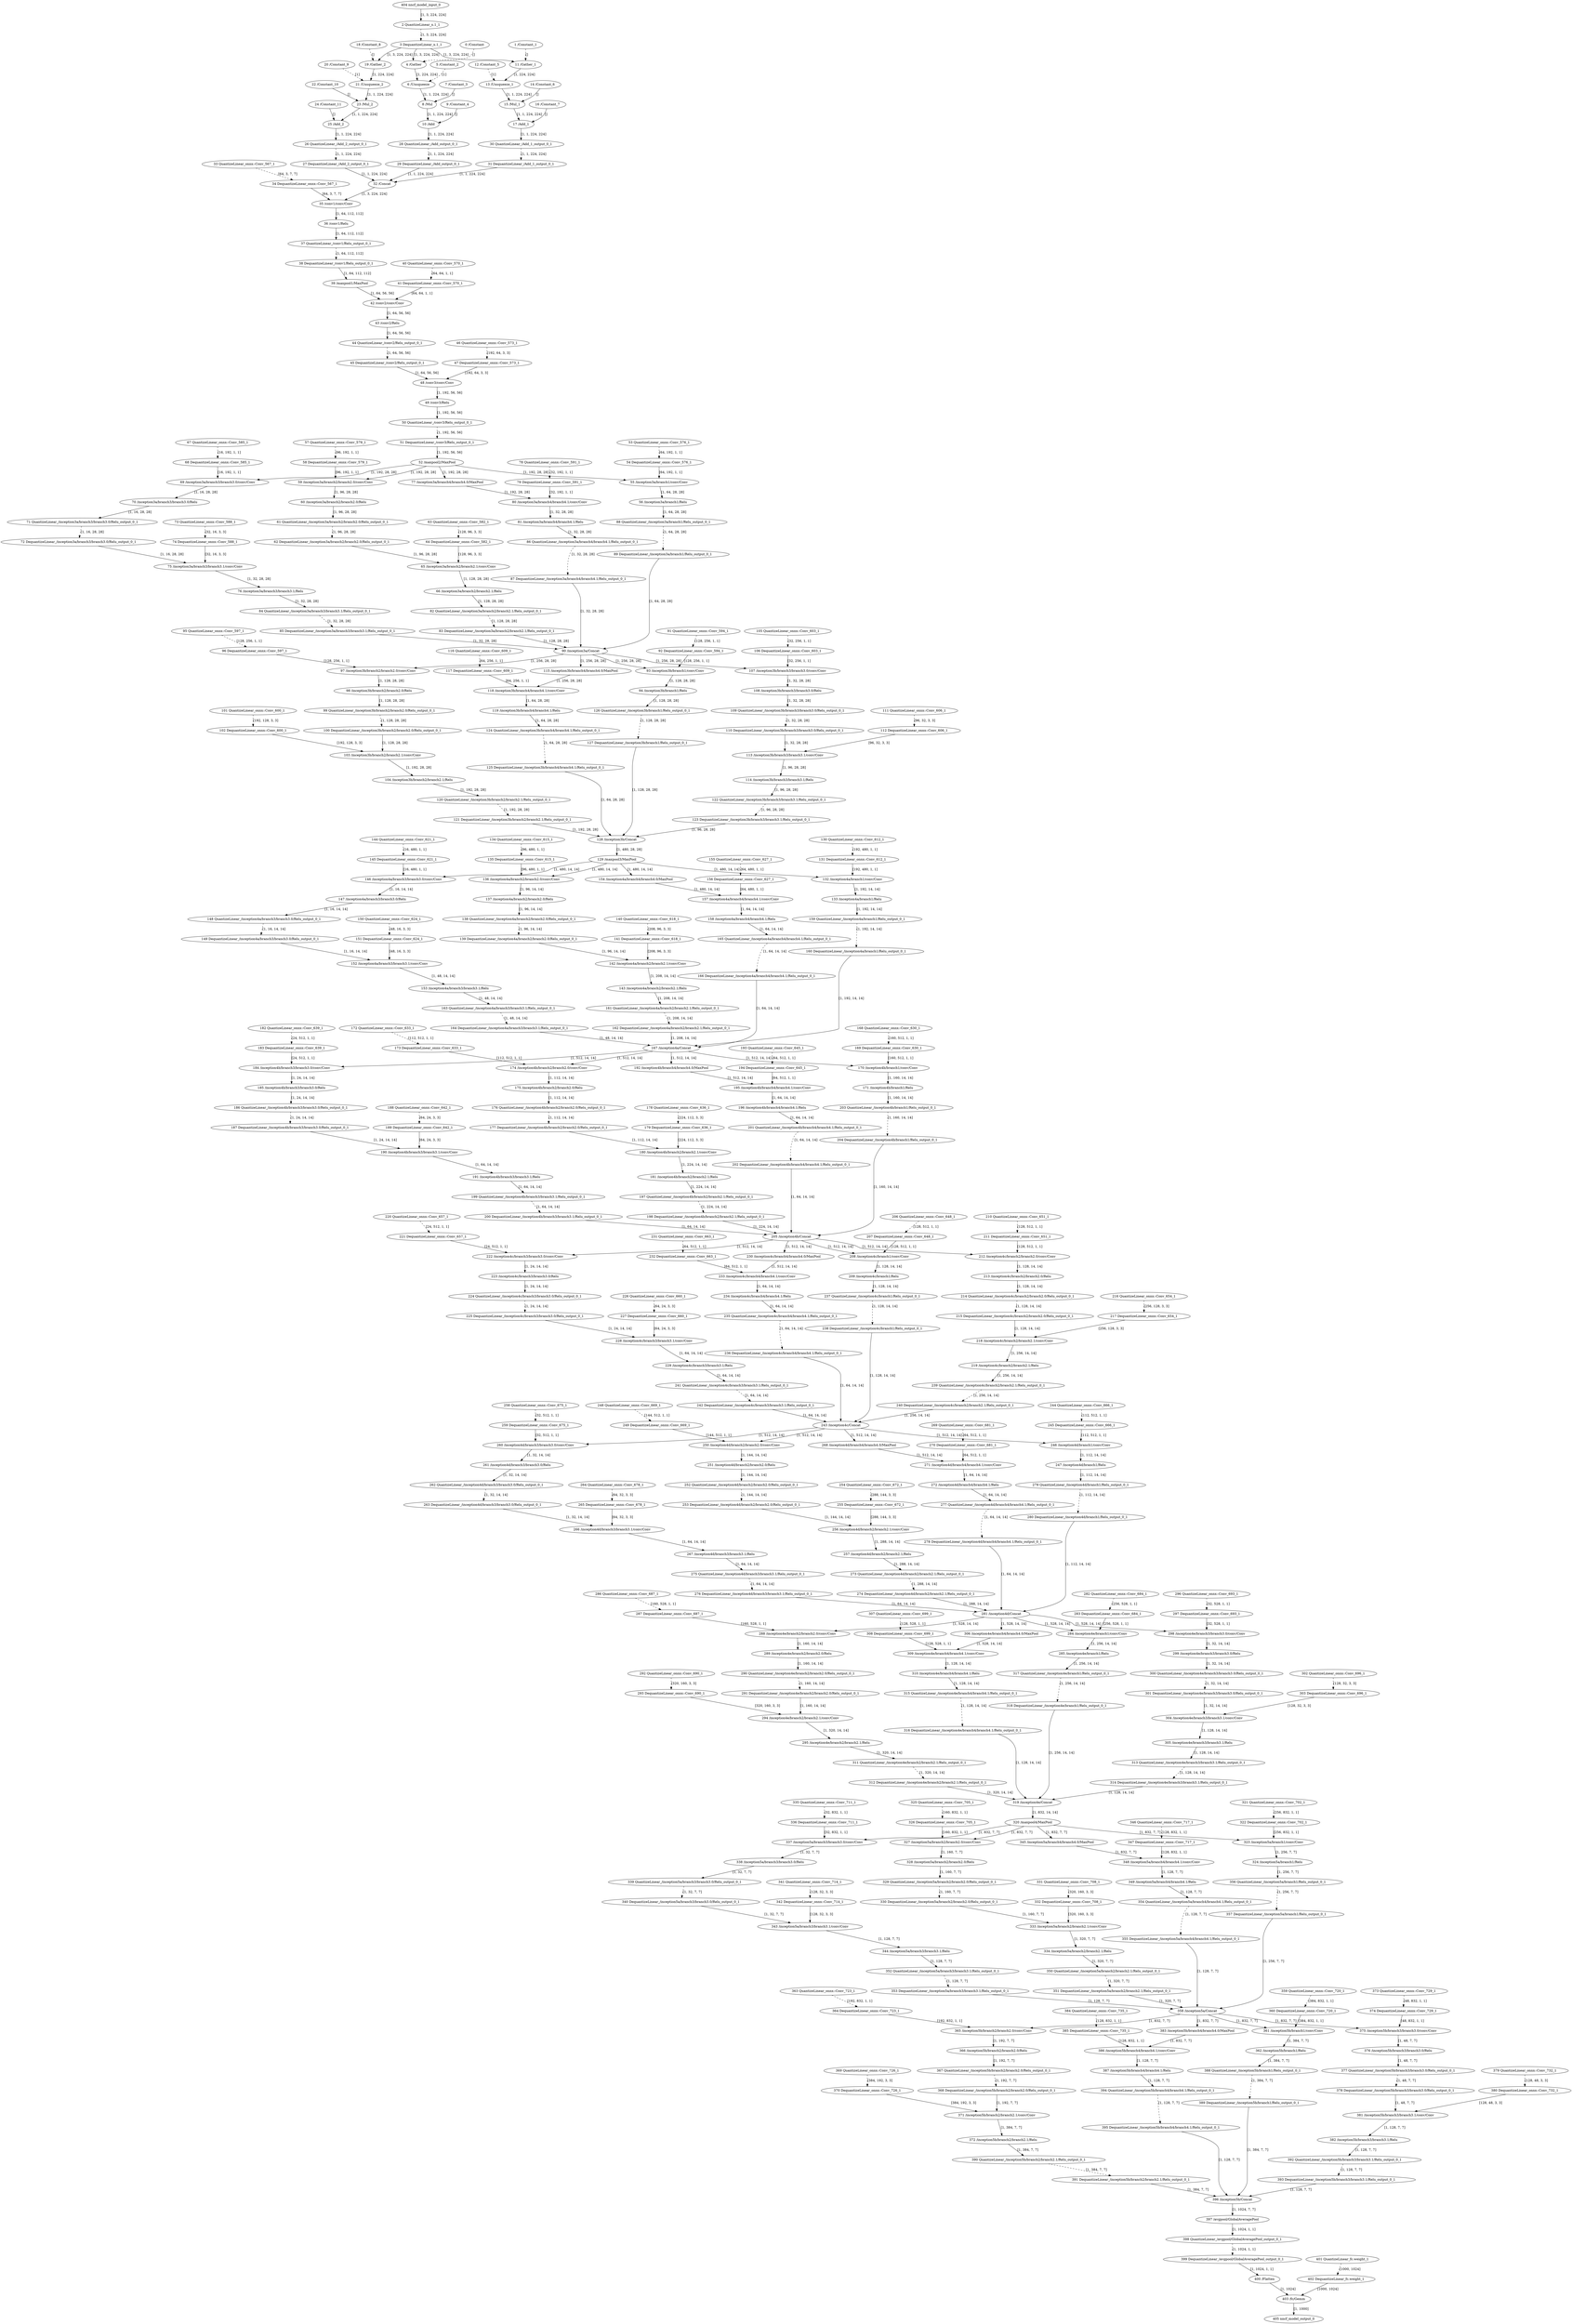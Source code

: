strict digraph  {
"0 /Constant" [id=0, type=Constant];
"1 /Constant_1" [id=1, type=Constant];
"2 QuantizeLinear_x.1_1" [id=2, type=QuantizeLinear];
"3 DequantizeLinear_x.1_1" [id=3, type=DequantizeLinear];
"4 /Gather" [id=4, type=Gather];
"5 /Constant_2" [id=5, type=Constant];
"6 /Unsqueeze" [id=6, type=Unsqueeze];
"7 /Constant_3" [id=7, type=Constant];
"8 /Mul" [id=8, type=Mul];
"9 /Constant_4" [id=9, type=Constant];
"10 /Add" [id=10, type=Add];
"11 /Gather_1" [id=11, type=Gather];
"12 /Constant_5" [id=12, type=Constant];
"13 /Unsqueeze_1" [id=13, type=Unsqueeze];
"14 /Constant_6" [id=14, type=Constant];
"15 /Mul_1" [id=15, type=Mul];
"16 /Constant_7" [id=16, type=Constant];
"17 /Add_1" [id=17, type=Add];
"18 /Constant_8" [id=18, type=Constant];
"19 /Gather_2" [id=19, type=Gather];
"20 /Constant_9" [id=20, type=Constant];
"21 /Unsqueeze_2" [id=21, type=Unsqueeze];
"22 /Constant_10" [id=22, type=Constant];
"23 /Mul_2" [id=23, type=Mul];
"24 /Constant_11" [id=24, type=Constant];
"25 /Add_2" [id=25, type=Add];
"26 QuantizeLinear_/Add_2_output_0_1" [id=26, type=QuantizeLinear];
"27 DequantizeLinear_/Add_2_output_0_1" [id=27, type=DequantizeLinear];
"28 QuantizeLinear_/Add_output_0_1" [id=28, type=QuantizeLinear];
"29 DequantizeLinear_/Add_output_0_1" [id=29, type=DequantizeLinear];
"30 QuantizeLinear_/Add_1_output_0_1" [id=30, type=QuantizeLinear];
"31 DequantizeLinear_/Add_1_output_0_1" [id=31, type=DequantizeLinear];
"32 /Concat" [id=32, type=Concat];
"33 QuantizeLinear_onnx^^Conv_567_1" [id=33, label="33 QuantizeLinear_onnx::Conv_567_1", type=QuantizeLinear];
"34 DequantizeLinear_onnx^^Conv_567_1" [id=34, label="34 DequantizeLinear_onnx::Conv_567_1", type=DequantizeLinear];
"35 /conv1/conv/Conv" [id=35, type=Conv];
"36 /conv1/Relu" [id=36, type=Relu];
"37 QuantizeLinear_/conv1/Relu_output_0_1" [id=37, type=QuantizeLinear];
"38 DequantizeLinear_/conv1/Relu_output_0_1" [id=38, type=DequantizeLinear];
"39 /maxpool1/MaxPool" [id=39, type=MaxPool];
"40 QuantizeLinear_onnx^^Conv_570_1" [id=40, label="40 QuantizeLinear_onnx::Conv_570_1", type=QuantizeLinear];
"41 DequantizeLinear_onnx^^Conv_570_1" [id=41, label="41 DequantizeLinear_onnx::Conv_570_1", type=DequantizeLinear];
"42 /conv2/conv/Conv" [id=42, type=Conv];
"43 /conv2/Relu" [id=43, type=Relu];
"44 QuantizeLinear_/conv2/Relu_output_0_1" [id=44, type=QuantizeLinear];
"45 DequantizeLinear_/conv2/Relu_output_0_1" [id=45, type=DequantizeLinear];
"46 QuantizeLinear_onnx^^Conv_573_1" [id=46, label="46 QuantizeLinear_onnx::Conv_573_1", type=QuantizeLinear];
"47 DequantizeLinear_onnx^^Conv_573_1" [id=47, label="47 DequantizeLinear_onnx::Conv_573_1", type=DequantizeLinear];
"48 /conv3/conv/Conv" [id=48, type=Conv];
"49 /conv3/Relu" [id=49, type=Relu];
"50 QuantizeLinear_/conv3/Relu_output_0_1" [id=50, type=QuantizeLinear];
"51 DequantizeLinear_/conv3/Relu_output_0_1" [id=51, type=DequantizeLinear];
"52 /maxpool2/MaxPool" [id=52, type=MaxPool];
"53 QuantizeLinear_onnx^^Conv_576_1" [id=53, label="53 QuantizeLinear_onnx::Conv_576_1", type=QuantizeLinear];
"54 DequantizeLinear_onnx^^Conv_576_1" [id=54, label="54 DequantizeLinear_onnx::Conv_576_1", type=DequantizeLinear];
"55 /inception3a/branch1/conv/Conv" [id=55, type=Conv];
"56 /inception3a/branch1/Relu" [id=56, type=Relu];
"57 QuantizeLinear_onnx^^Conv_579_1" [id=57, label="57 QuantizeLinear_onnx::Conv_579_1", type=QuantizeLinear];
"58 DequantizeLinear_onnx^^Conv_579_1" [id=58, label="58 DequantizeLinear_onnx::Conv_579_1", type=DequantizeLinear];
"59 /inception3a/branch2/branch2.0/conv/Conv" [id=59, type=Conv];
"60 /inception3a/branch2/branch2.0/Relu" [id=60, type=Relu];
"61 QuantizeLinear_/inception3a/branch2/branch2.0/Relu_output_0_1" [id=61, type=QuantizeLinear];
"62 DequantizeLinear_/inception3a/branch2/branch2.0/Relu_output_0_1" [id=62, type=DequantizeLinear];
"63 QuantizeLinear_onnx^^Conv_582_1" [id=63, label="63 QuantizeLinear_onnx::Conv_582_1", type=QuantizeLinear];
"64 DequantizeLinear_onnx^^Conv_582_1" [id=64, label="64 DequantizeLinear_onnx::Conv_582_1", type=DequantizeLinear];
"65 /inception3a/branch2/branch2.1/conv/Conv" [id=65, type=Conv];
"66 /inception3a/branch2/branch2.1/Relu" [id=66, type=Relu];
"67 QuantizeLinear_onnx^^Conv_585_1" [id=67, label="67 QuantizeLinear_onnx::Conv_585_1", type=QuantizeLinear];
"68 DequantizeLinear_onnx^^Conv_585_1" [id=68, label="68 DequantizeLinear_onnx::Conv_585_1", type=DequantizeLinear];
"69 /inception3a/branch3/branch3.0/conv/Conv" [id=69, type=Conv];
"70 /inception3a/branch3/branch3.0/Relu" [id=70, type=Relu];
"71 QuantizeLinear_/inception3a/branch3/branch3.0/Relu_output_0_1" [id=71, type=QuantizeLinear];
"72 DequantizeLinear_/inception3a/branch3/branch3.0/Relu_output_0_1" [id=72, type=DequantizeLinear];
"73 QuantizeLinear_onnx^^Conv_588_1" [id=73, label="73 QuantizeLinear_onnx::Conv_588_1", type=QuantizeLinear];
"74 DequantizeLinear_onnx^^Conv_588_1" [id=74, label="74 DequantizeLinear_onnx::Conv_588_1", type=DequantizeLinear];
"75 /inception3a/branch3/branch3.1/conv/Conv" [id=75, type=Conv];
"76 /inception3a/branch3/branch3.1/Relu" [id=76, type=Relu];
"77 /inception3a/branch4/branch4.0/MaxPool" [id=77, type=MaxPool];
"78 QuantizeLinear_onnx^^Conv_591_1" [id=78, label="78 QuantizeLinear_onnx::Conv_591_1", type=QuantizeLinear];
"79 DequantizeLinear_onnx^^Conv_591_1" [id=79, label="79 DequantizeLinear_onnx::Conv_591_1", type=DequantizeLinear];
"80 /inception3a/branch4/branch4.1/conv/Conv" [id=80, type=Conv];
"81 /inception3a/branch4/branch4.1/Relu" [id=81, type=Relu];
"82 QuantizeLinear_/inception3a/branch2/branch2.1/Relu_output_0_1" [id=82, type=QuantizeLinear];
"83 DequantizeLinear_/inception3a/branch2/branch2.1/Relu_output_0_1" [id=83, type=DequantizeLinear];
"84 QuantizeLinear_/inception3a/branch3/branch3.1/Relu_output_0_1" [id=84, type=QuantizeLinear];
"85 DequantizeLinear_/inception3a/branch3/branch3.1/Relu_output_0_1" [id=85, type=DequantizeLinear];
"86 QuantizeLinear_/inception3a/branch4/branch4.1/Relu_output_0_1" [id=86, type=QuantizeLinear];
"87 DequantizeLinear_/inception3a/branch4/branch4.1/Relu_output_0_1" [id=87, type=DequantizeLinear];
"88 QuantizeLinear_/inception3a/branch1/Relu_output_0_1" [id=88, type=QuantizeLinear];
"89 DequantizeLinear_/inception3a/branch1/Relu_output_0_1" [id=89, type=DequantizeLinear];
"90 /inception3a/Concat" [id=90, type=Concat];
"91 QuantizeLinear_onnx^^Conv_594_1" [id=91, label="91 QuantizeLinear_onnx::Conv_594_1", type=QuantizeLinear];
"92 DequantizeLinear_onnx^^Conv_594_1" [id=92, label="92 DequantizeLinear_onnx::Conv_594_1", type=DequantizeLinear];
"93 /inception3b/branch1/conv/Conv" [id=93, type=Conv];
"94 /inception3b/branch1/Relu" [id=94, type=Relu];
"95 QuantizeLinear_onnx^^Conv_597_1" [id=95, label="95 QuantizeLinear_onnx::Conv_597_1", type=QuantizeLinear];
"96 DequantizeLinear_onnx^^Conv_597_1" [id=96, label="96 DequantizeLinear_onnx::Conv_597_1", type=DequantizeLinear];
"97 /inception3b/branch2/branch2.0/conv/Conv" [id=97, type=Conv];
"98 /inception3b/branch2/branch2.0/Relu" [id=98, type=Relu];
"99 QuantizeLinear_/inception3b/branch2/branch2.0/Relu_output_0_1" [id=99, type=QuantizeLinear];
"100 DequantizeLinear_/inception3b/branch2/branch2.0/Relu_output_0_1" [id=100, type=DequantizeLinear];
"101 QuantizeLinear_onnx^^Conv_600_1" [id=101, label="101 QuantizeLinear_onnx::Conv_600_1", type=QuantizeLinear];
"102 DequantizeLinear_onnx^^Conv_600_1" [id=102, label="102 DequantizeLinear_onnx::Conv_600_1", type=DequantizeLinear];
"103 /inception3b/branch2/branch2.1/conv/Conv" [id=103, type=Conv];
"104 /inception3b/branch2/branch2.1/Relu" [id=104, type=Relu];
"105 QuantizeLinear_onnx^^Conv_603_1" [id=105, label="105 QuantizeLinear_onnx::Conv_603_1", type=QuantizeLinear];
"106 DequantizeLinear_onnx^^Conv_603_1" [id=106, label="106 DequantizeLinear_onnx::Conv_603_1", type=DequantizeLinear];
"107 /inception3b/branch3/branch3.0/conv/Conv" [id=107, type=Conv];
"108 /inception3b/branch3/branch3.0/Relu" [id=108, type=Relu];
"109 QuantizeLinear_/inception3b/branch3/branch3.0/Relu_output_0_1" [id=109, type=QuantizeLinear];
"110 DequantizeLinear_/inception3b/branch3/branch3.0/Relu_output_0_1" [id=110, type=DequantizeLinear];
"111 QuantizeLinear_onnx^^Conv_606_1" [id=111, label="111 QuantizeLinear_onnx::Conv_606_1", type=QuantizeLinear];
"112 DequantizeLinear_onnx^^Conv_606_1" [id=112, label="112 DequantizeLinear_onnx::Conv_606_1", type=DequantizeLinear];
"113 /inception3b/branch3/branch3.1/conv/Conv" [id=113, type=Conv];
"114 /inception3b/branch3/branch3.1/Relu" [id=114, type=Relu];
"115 /inception3b/branch4/branch4.0/MaxPool" [id=115, type=MaxPool];
"116 QuantizeLinear_onnx^^Conv_609_1" [id=116, label="116 QuantizeLinear_onnx::Conv_609_1", type=QuantizeLinear];
"117 DequantizeLinear_onnx^^Conv_609_1" [id=117, label="117 DequantizeLinear_onnx::Conv_609_1", type=DequantizeLinear];
"118 /inception3b/branch4/branch4.1/conv/Conv" [id=118, type=Conv];
"119 /inception3b/branch4/branch4.1/Relu" [id=119, type=Relu];
"120 QuantizeLinear_/inception3b/branch2/branch2.1/Relu_output_0_1" [id=120, type=QuantizeLinear];
"121 DequantizeLinear_/inception3b/branch2/branch2.1/Relu_output_0_1" [id=121, type=DequantizeLinear];
"122 QuantizeLinear_/inception3b/branch3/branch3.1/Relu_output_0_1" [id=122, type=QuantizeLinear];
"123 DequantizeLinear_/inception3b/branch3/branch3.1/Relu_output_0_1" [id=123, type=DequantizeLinear];
"124 QuantizeLinear_/inception3b/branch4/branch4.1/Relu_output_0_1" [id=124, type=QuantizeLinear];
"125 DequantizeLinear_/inception3b/branch4/branch4.1/Relu_output_0_1" [id=125, type=DequantizeLinear];
"126 QuantizeLinear_/inception3b/branch1/Relu_output_0_1" [id=126, type=QuantizeLinear];
"127 DequantizeLinear_/inception3b/branch1/Relu_output_0_1" [id=127, type=DequantizeLinear];
"128 /inception3b/Concat" [id=128, type=Concat];
"129 /maxpool3/MaxPool" [id=129, type=MaxPool];
"130 QuantizeLinear_onnx^^Conv_612_1" [id=130, label="130 QuantizeLinear_onnx::Conv_612_1", type=QuantizeLinear];
"131 DequantizeLinear_onnx^^Conv_612_1" [id=131, label="131 DequantizeLinear_onnx::Conv_612_1", type=DequantizeLinear];
"132 /inception4a/branch1/conv/Conv" [id=132, type=Conv];
"133 /inception4a/branch1/Relu" [id=133, type=Relu];
"134 QuantizeLinear_onnx^^Conv_615_1" [id=134, label="134 QuantizeLinear_onnx::Conv_615_1", type=QuantizeLinear];
"135 DequantizeLinear_onnx^^Conv_615_1" [id=135, label="135 DequantizeLinear_onnx::Conv_615_1", type=DequantizeLinear];
"136 /inception4a/branch2/branch2.0/conv/Conv" [id=136, type=Conv];
"137 /inception4a/branch2/branch2.0/Relu" [id=137, type=Relu];
"138 QuantizeLinear_/inception4a/branch2/branch2.0/Relu_output_0_1" [id=138, type=QuantizeLinear];
"139 DequantizeLinear_/inception4a/branch2/branch2.0/Relu_output_0_1" [id=139, type=DequantizeLinear];
"140 QuantizeLinear_onnx^^Conv_618_1" [id=140, label="140 QuantizeLinear_onnx::Conv_618_1", type=QuantizeLinear];
"141 DequantizeLinear_onnx^^Conv_618_1" [id=141, label="141 DequantizeLinear_onnx::Conv_618_1", type=DequantizeLinear];
"142 /inception4a/branch2/branch2.1/conv/Conv" [id=142, type=Conv];
"143 /inception4a/branch2/branch2.1/Relu" [id=143, type=Relu];
"144 QuantizeLinear_onnx^^Conv_621_1" [id=144, label="144 QuantizeLinear_onnx::Conv_621_1", type=QuantizeLinear];
"145 DequantizeLinear_onnx^^Conv_621_1" [id=145, label="145 DequantizeLinear_onnx::Conv_621_1", type=DequantizeLinear];
"146 /inception4a/branch3/branch3.0/conv/Conv" [id=146, type=Conv];
"147 /inception4a/branch3/branch3.0/Relu" [id=147, type=Relu];
"148 QuantizeLinear_/inception4a/branch3/branch3.0/Relu_output_0_1" [id=148, type=QuantizeLinear];
"149 DequantizeLinear_/inception4a/branch3/branch3.0/Relu_output_0_1" [id=149, type=DequantizeLinear];
"150 QuantizeLinear_onnx^^Conv_624_1" [id=150, label="150 QuantizeLinear_onnx::Conv_624_1", type=QuantizeLinear];
"151 DequantizeLinear_onnx^^Conv_624_1" [id=151, label="151 DequantizeLinear_onnx::Conv_624_1", type=DequantizeLinear];
"152 /inception4a/branch3/branch3.1/conv/Conv" [id=152, type=Conv];
"153 /inception4a/branch3/branch3.1/Relu" [id=153, type=Relu];
"154 /inception4a/branch4/branch4.0/MaxPool" [id=154, type=MaxPool];
"155 QuantizeLinear_onnx^^Conv_627_1" [id=155, label="155 QuantizeLinear_onnx::Conv_627_1", type=QuantizeLinear];
"156 DequantizeLinear_onnx^^Conv_627_1" [id=156, label="156 DequantizeLinear_onnx::Conv_627_1", type=DequantizeLinear];
"157 /inception4a/branch4/branch4.1/conv/Conv" [id=157, type=Conv];
"158 /inception4a/branch4/branch4.1/Relu" [id=158, type=Relu];
"159 QuantizeLinear_/inception4a/branch1/Relu_output_0_1" [id=159, type=QuantizeLinear];
"160 DequantizeLinear_/inception4a/branch1/Relu_output_0_1" [id=160, type=DequantizeLinear];
"161 QuantizeLinear_/inception4a/branch2/branch2.1/Relu_output_0_1" [id=161, type=QuantizeLinear];
"162 DequantizeLinear_/inception4a/branch2/branch2.1/Relu_output_0_1" [id=162, type=DequantizeLinear];
"163 QuantizeLinear_/inception4a/branch3/branch3.1/Relu_output_0_1" [id=163, type=QuantizeLinear];
"164 DequantizeLinear_/inception4a/branch3/branch3.1/Relu_output_0_1" [id=164, type=DequantizeLinear];
"165 QuantizeLinear_/inception4a/branch4/branch4.1/Relu_output_0_1" [id=165, type=QuantizeLinear];
"166 DequantizeLinear_/inception4a/branch4/branch4.1/Relu_output_0_1" [id=166, type=DequantizeLinear];
"167 /inception4a/Concat" [id=167, type=Concat];
"168 QuantizeLinear_onnx^^Conv_630_1" [id=168, label="168 QuantizeLinear_onnx::Conv_630_1", type=QuantizeLinear];
"169 DequantizeLinear_onnx^^Conv_630_1" [id=169, label="169 DequantizeLinear_onnx::Conv_630_1", type=DequantizeLinear];
"170 /inception4b/branch1/conv/Conv" [id=170, type=Conv];
"171 /inception4b/branch1/Relu" [id=171, type=Relu];
"172 QuantizeLinear_onnx^^Conv_633_1" [id=172, label="172 QuantizeLinear_onnx::Conv_633_1", type=QuantizeLinear];
"173 DequantizeLinear_onnx^^Conv_633_1" [id=173, label="173 DequantizeLinear_onnx::Conv_633_1", type=DequantizeLinear];
"174 /inception4b/branch2/branch2.0/conv/Conv" [id=174, type=Conv];
"175 /inception4b/branch2/branch2.0/Relu" [id=175, type=Relu];
"176 QuantizeLinear_/inception4b/branch2/branch2.0/Relu_output_0_1" [id=176, type=QuantizeLinear];
"177 DequantizeLinear_/inception4b/branch2/branch2.0/Relu_output_0_1" [id=177, type=DequantizeLinear];
"178 QuantizeLinear_onnx^^Conv_636_1" [id=178, label="178 QuantizeLinear_onnx::Conv_636_1", type=QuantizeLinear];
"179 DequantizeLinear_onnx^^Conv_636_1" [id=179, label="179 DequantizeLinear_onnx::Conv_636_1", type=DequantizeLinear];
"180 /inception4b/branch2/branch2.1/conv/Conv" [id=180, type=Conv];
"181 /inception4b/branch2/branch2.1/Relu" [id=181, type=Relu];
"182 QuantizeLinear_onnx^^Conv_639_1" [id=182, label="182 QuantizeLinear_onnx::Conv_639_1", type=QuantizeLinear];
"183 DequantizeLinear_onnx^^Conv_639_1" [id=183, label="183 DequantizeLinear_onnx::Conv_639_1", type=DequantizeLinear];
"184 /inception4b/branch3/branch3.0/conv/Conv" [id=184, type=Conv];
"185 /inception4b/branch3/branch3.0/Relu" [id=185, type=Relu];
"186 QuantizeLinear_/inception4b/branch3/branch3.0/Relu_output_0_1" [id=186, type=QuantizeLinear];
"187 DequantizeLinear_/inception4b/branch3/branch3.0/Relu_output_0_1" [id=187, type=DequantizeLinear];
"188 QuantizeLinear_onnx^^Conv_642_1" [id=188, label="188 QuantizeLinear_onnx::Conv_642_1", type=QuantizeLinear];
"189 DequantizeLinear_onnx^^Conv_642_1" [id=189, label="189 DequantizeLinear_onnx::Conv_642_1", type=DequantizeLinear];
"190 /inception4b/branch3/branch3.1/conv/Conv" [id=190, type=Conv];
"191 /inception4b/branch3/branch3.1/Relu" [id=191, type=Relu];
"192 /inception4b/branch4/branch4.0/MaxPool" [id=192, type=MaxPool];
"193 QuantizeLinear_onnx^^Conv_645_1" [id=193, label="193 QuantizeLinear_onnx::Conv_645_1", type=QuantizeLinear];
"194 DequantizeLinear_onnx^^Conv_645_1" [id=194, label="194 DequantizeLinear_onnx::Conv_645_1", type=DequantizeLinear];
"195 /inception4b/branch4/branch4.1/conv/Conv" [id=195, type=Conv];
"196 /inception4b/branch4/branch4.1/Relu" [id=196, type=Relu];
"197 QuantizeLinear_/inception4b/branch2/branch2.1/Relu_output_0_1" [id=197, type=QuantizeLinear];
"198 DequantizeLinear_/inception4b/branch2/branch2.1/Relu_output_0_1" [id=198, type=DequantizeLinear];
"199 QuantizeLinear_/inception4b/branch3/branch3.1/Relu_output_0_1" [id=199, type=QuantizeLinear];
"200 DequantizeLinear_/inception4b/branch3/branch3.1/Relu_output_0_1" [id=200, type=DequantizeLinear];
"201 QuantizeLinear_/inception4b/branch4/branch4.1/Relu_output_0_1" [id=201, type=QuantizeLinear];
"202 DequantizeLinear_/inception4b/branch4/branch4.1/Relu_output_0_1" [id=202, type=DequantizeLinear];
"203 QuantizeLinear_/inception4b/branch1/Relu_output_0_1" [id=203, type=QuantizeLinear];
"204 DequantizeLinear_/inception4b/branch1/Relu_output_0_1" [id=204, type=DequantizeLinear];
"205 /inception4b/Concat" [id=205, type=Concat];
"206 QuantizeLinear_onnx^^Conv_648_1" [id=206, label="206 QuantizeLinear_onnx::Conv_648_1", type=QuantizeLinear];
"207 DequantizeLinear_onnx^^Conv_648_1" [id=207, label="207 DequantizeLinear_onnx::Conv_648_1", type=DequantizeLinear];
"208 /inception4c/branch1/conv/Conv" [id=208, type=Conv];
"209 /inception4c/branch1/Relu" [id=209, type=Relu];
"210 QuantizeLinear_onnx^^Conv_651_1" [id=210, label="210 QuantizeLinear_onnx::Conv_651_1", type=QuantizeLinear];
"211 DequantizeLinear_onnx^^Conv_651_1" [id=211, label="211 DequantizeLinear_onnx::Conv_651_1", type=DequantizeLinear];
"212 /inception4c/branch2/branch2.0/conv/Conv" [id=212, type=Conv];
"213 /inception4c/branch2/branch2.0/Relu" [id=213, type=Relu];
"214 QuantizeLinear_/inception4c/branch2/branch2.0/Relu_output_0_1" [id=214, type=QuantizeLinear];
"215 DequantizeLinear_/inception4c/branch2/branch2.0/Relu_output_0_1" [id=215, type=DequantizeLinear];
"216 QuantizeLinear_onnx^^Conv_654_1" [id=216, label="216 QuantizeLinear_onnx::Conv_654_1", type=QuantizeLinear];
"217 DequantizeLinear_onnx^^Conv_654_1" [id=217, label="217 DequantizeLinear_onnx::Conv_654_1", type=DequantizeLinear];
"218 /inception4c/branch2/branch2.1/conv/Conv" [id=218, type=Conv];
"219 /inception4c/branch2/branch2.1/Relu" [id=219, type=Relu];
"220 QuantizeLinear_onnx^^Conv_657_1" [id=220, label="220 QuantizeLinear_onnx::Conv_657_1", type=QuantizeLinear];
"221 DequantizeLinear_onnx^^Conv_657_1" [id=221, label="221 DequantizeLinear_onnx::Conv_657_1", type=DequantizeLinear];
"222 /inception4c/branch3/branch3.0/conv/Conv" [id=222, type=Conv];
"223 /inception4c/branch3/branch3.0/Relu" [id=223, type=Relu];
"224 QuantizeLinear_/inception4c/branch3/branch3.0/Relu_output_0_1" [id=224, type=QuantizeLinear];
"225 DequantizeLinear_/inception4c/branch3/branch3.0/Relu_output_0_1" [id=225, type=DequantizeLinear];
"226 QuantizeLinear_onnx^^Conv_660_1" [id=226, label="226 QuantizeLinear_onnx::Conv_660_1", type=QuantizeLinear];
"227 DequantizeLinear_onnx^^Conv_660_1" [id=227, label="227 DequantizeLinear_onnx::Conv_660_1", type=DequantizeLinear];
"228 /inception4c/branch3/branch3.1/conv/Conv" [id=228, type=Conv];
"229 /inception4c/branch3/branch3.1/Relu" [id=229, type=Relu];
"230 /inception4c/branch4/branch4.0/MaxPool" [id=230, type=MaxPool];
"231 QuantizeLinear_onnx^^Conv_663_1" [id=231, label="231 QuantizeLinear_onnx::Conv_663_1", type=QuantizeLinear];
"232 DequantizeLinear_onnx^^Conv_663_1" [id=232, label="232 DequantizeLinear_onnx::Conv_663_1", type=DequantizeLinear];
"233 /inception4c/branch4/branch4.1/conv/Conv" [id=233, type=Conv];
"234 /inception4c/branch4/branch4.1/Relu" [id=234, type=Relu];
"235 QuantizeLinear_/inception4c/branch4/branch4.1/Relu_output_0_1" [id=235, type=QuantizeLinear];
"236 DequantizeLinear_/inception4c/branch4/branch4.1/Relu_output_0_1" [id=236, type=DequantizeLinear];
"237 QuantizeLinear_/inception4c/branch1/Relu_output_0_1" [id=237, type=QuantizeLinear];
"238 DequantizeLinear_/inception4c/branch1/Relu_output_0_1" [id=238, type=DequantizeLinear];
"239 QuantizeLinear_/inception4c/branch2/branch2.1/Relu_output_0_1" [id=239, type=QuantizeLinear];
"240 DequantizeLinear_/inception4c/branch2/branch2.1/Relu_output_0_1" [id=240, type=DequantizeLinear];
"241 QuantizeLinear_/inception4c/branch3/branch3.1/Relu_output_0_1" [id=241, type=QuantizeLinear];
"242 DequantizeLinear_/inception4c/branch3/branch3.1/Relu_output_0_1" [id=242, type=DequantizeLinear];
"243 /inception4c/Concat" [id=243, type=Concat];
"244 QuantizeLinear_onnx^^Conv_666_1" [id=244, label="244 QuantizeLinear_onnx::Conv_666_1", type=QuantizeLinear];
"245 DequantizeLinear_onnx^^Conv_666_1" [id=245, label="245 DequantizeLinear_onnx::Conv_666_1", type=DequantizeLinear];
"246 /inception4d/branch1/conv/Conv" [id=246, type=Conv];
"247 /inception4d/branch1/Relu" [id=247, type=Relu];
"248 QuantizeLinear_onnx^^Conv_669_1" [id=248, label="248 QuantizeLinear_onnx::Conv_669_1", type=QuantizeLinear];
"249 DequantizeLinear_onnx^^Conv_669_1" [id=249, label="249 DequantizeLinear_onnx::Conv_669_1", type=DequantizeLinear];
"250 /inception4d/branch2/branch2.0/conv/Conv" [id=250, type=Conv];
"251 /inception4d/branch2/branch2.0/Relu" [id=251, type=Relu];
"252 QuantizeLinear_/inception4d/branch2/branch2.0/Relu_output_0_1" [id=252, type=QuantizeLinear];
"253 DequantizeLinear_/inception4d/branch2/branch2.0/Relu_output_0_1" [id=253, type=DequantizeLinear];
"254 QuantizeLinear_onnx^^Conv_672_1" [id=254, label="254 QuantizeLinear_onnx::Conv_672_1", type=QuantizeLinear];
"255 DequantizeLinear_onnx^^Conv_672_1" [id=255, label="255 DequantizeLinear_onnx::Conv_672_1", type=DequantizeLinear];
"256 /inception4d/branch2/branch2.1/conv/Conv" [id=256, type=Conv];
"257 /inception4d/branch2/branch2.1/Relu" [id=257, type=Relu];
"258 QuantizeLinear_onnx^^Conv_675_1" [id=258, label="258 QuantizeLinear_onnx::Conv_675_1", type=QuantizeLinear];
"259 DequantizeLinear_onnx^^Conv_675_1" [id=259, label="259 DequantizeLinear_onnx::Conv_675_1", type=DequantizeLinear];
"260 /inception4d/branch3/branch3.0/conv/Conv" [id=260, type=Conv];
"261 /inception4d/branch3/branch3.0/Relu" [id=261, type=Relu];
"262 QuantizeLinear_/inception4d/branch3/branch3.0/Relu_output_0_1" [id=262, type=QuantizeLinear];
"263 DequantizeLinear_/inception4d/branch3/branch3.0/Relu_output_0_1" [id=263, type=DequantizeLinear];
"264 QuantizeLinear_onnx^^Conv_678_1" [id=264, label="264 QuantizeLinear_onnx::Conv_678_1", type=QuantizeLinear];
"265 DequantizeLinear_onnx^^Conv_678_1" [id=265, label="265 DequantizeLinear_onnx::Conv_678_1", type=DequantizeLinear];
"266 /inception4d/branch3/branch3.1/conv/Conv" [id=266, type=Conv];
"267 /inception4d/branch3/branch3.1/Relu" [id=267, type=Relu];
"268 /inception4d/branch4/branch4.0/MaxPool" [id=268, type=MaxPool];
"269 QuantizeLinear_onnx^^Conv_681_1" [id=269, label="269 QuantizeLinear_onnx::Conv_681_1", type=QuantizeLinear];
"270 DequantizeLinear_onnx^^Conv_681_1" [id=270, label="270 DequantizeLinear_onnx::Conv_681_1", type=DequantizeLinear];
"271 /inception4d/branch4/branch4.1/conv/Conv" [id=271, type=Conv];
"272 /inception4d/branch4/branch4.1/Relu" [id=272, type=Relu];
"273 QuantizeLinear_/inception4d/branch2/branch2.1/Relu_output_0_1" [id=273, type=QuantizeLinear];
"274 DequantizeLinear_/inception4d/branch2/branch2.1/Relu_output_0_1" [id=274, type=DequantizeLinear];
"275 QuantizeLinear_/inception4d/branch3/branch3.1/Relu_output_0_1" [id=275, type=QuantizeLinear];
"276 DequantizeLinear_/inception4d/branch3/branch3.1/Relu_output_0_1" [id=276, type=DequantizeLinear];
"277 QuantizeLinear_/inception4d/branch4/branch4.1/Relu_output_0_1" [id=277, type=QuantizeLinear];
"278 DequantizeLinear_/inception4d/branch4/branch4.1/Relu_output_0_1" [id=278, type=DequantizeLinear];
"279 QuantizeLinear_/inception4d/branch1/Relu_output_0_1" [id=279, type=QuantizeLinear];
"280 DequantizeLinear_/inception4d/branch1/Relu_output_0_1" [id=280, type=DequantizeLinear];
"281 /inception4d/Concat" [id=281, type=Concat];
"282 QuantizeLinear_onnx^^Conv_684_1" [id=282, label="282 QuantizeLinear_onnx::Conv_684_1", type=QuantizeLinear];
"283 DequantizeLinear_onnx^^Conv_684_1" [id=283, label="283 DequantizeLinear_onnx::Conv_684_1", type=DequantizeLinear];
"284 /inception4e/branch1/conv/Conv" [id=284, type=Conv];
"285 /inception4e/branch1/Relu" [id=285, type=Relu];
"286 QuantizeLinear_onnx^^Conv_687_1" [id=286, label="286 QuantizeLinear_onnx::Conv_687_1", type=QuantizeLinear];
"287 DequantizeLinear_onnx^^Conv_687_1" [id=287, label="287 DequantizeLinear_onnx::Conv_687_1", type=DequantizeLinear];
"288 /inception4e/branch2/branch2.0/conv/Conv" [id=288, type=Conv];
"289 /inception4e/branch2/branch2.0/Relu" [id=289, type=Relu];
"290 QuantizeLinear_/inception4e/branch2/branch2.0/Relu_output_0_1" [id=290, type=QuantizeLinear];
"291 DequantizeLinear_/inception4e/branch2/branch2.0/Relu_output_0_1" [id=291, type=DequantizeLinear];
"292 QuantizeLinear_onnx^^Conv_690_1" [id=292, label="292 QuantizeLinear_onnx::Conv_690_1", type=QuantizeLinear];
"293 DequantizeLinear_onnx^^Conv_690_1" [id=293, label="293 DequantizeLinear_onnx::Conv_690_1", type=DequantizeLinear];
"294 /inception4e/branch2/branch2.1/conv/Conv" [id=294, type=Conv];
"295 /inception4e/branch2/branch2.1/Relu" [id=295, type=Relu];
"296 QuantizeLinear_onnx^^Conv_693_1" [id=296, label="296 QuantizeLinear_onnx::Conv_693_1", type=QuantizeLinear];
"297 DequantizeLinear_onnx^^Conv_693_1" [id=297, label="297 DequantizeLinear_onnx::Conv_693_1", type=DequantizeLinear];
"298 /inception4e/branch3/branch3.0/conv/Conv" [id=298, type=Conv];
"299 /inception4e/branch3/branch3.0/Relu" [id=299, type=Relu];
"300 QuantizeLinear_/inception4e/branch3/branch3.0/Relu_output_0_1" [id=300, type=QuantizeLinear];
"301 DequantizeLinear_/inception4e/branch3/branch3.0/Relu_output_0_1" [id=301, type=DequantizeLinear];
"302 QuantizeLinear_onnx^^Conv_696_1" [id=302, label="302 QuantizeLinear_onnx::Conv_696_1", type=QuantizeLinear];
"303 DequantizeLinear_onnx^^Conv_696_1" [id=303, label="303 DequantizeLinear_onnx::Conv_696_1", type=DequantizeLinear];
"304 /inception4e/branch3/branch3.1/conv/Conv" [id=304, type=Conv];
"305 /inception4e/branch3/branch3.1/Relu" [id=305, type=Relu];
"306 /inception4e/branch4/branch4.0/MaxPool" [id=306, type=MaxPool];
"307 QuantizeLinear_onnx^^Conv_699_1" [id=307, label="307 QuantizeLinear_onnx::Conv_699_1", type=QuantizeLinear];
"308 DequantizeLinear_onnx^^Conv_699_1" [id=308, label="308 DequantizeLinear_onnx::Conv_699_1", type=DequantizeLinear];
"309 /inception4e/branch4/branch4.1/conv/Conv" [id=309, type=Conv];
"310 /inception4e/branch4/branch4.1/Relu" [id=310, type=Relu];
"311 QuantizeLinear_/inception4e/branch2/branch2.1/Relu_output_0_1" [id=311, type=QuantizeLinear];
"312 DequantizeLinear_/inception4e/branch2/branch2.1/Relu_output_0_1" [id=312, type=DequantizeLinear];
"313 QuantizeLinear_/inception4e/branch3/branch3.1/Relu_output_0_1" [id=313, type=QuantizeLinear];
"314 DequantizeLinear_/inception4e/branch3/branch3.1/Relu_output_0_1" [id=314, type=DequantizeLinear];
"315 QuantizeLinear_/inception4e/branch4/branch4.1/Relu_output_0_1" [id=315, type=QuantizeLinear];
"316 DequantizeLinear_/inception4e/branch4/branch4.1/Relu_output_0_1" [id=316, type=DequantizeLinear];
"317 QuantizeLinear_/inception4e/branch1/Relu_output_0_1" [id=317, type=QuantizeLinear];
"318 DequantizeLinear_/inception4e/branch1/Relu_output_0_1" [id=318, type=DequantizeLinear];
"319 /inception4e/Concat" [id=319, type=Concat];
"320 /maxpool4/MaxPool" [id=320, type=MaxPool];
"321 QuantizeLinear_onnx^^Conv_702_1" [id=321, label="321 QuantizeLinear_onnx::Conv_702_1", type=QuantizeLinear];
"322 DequantizeLinear_onnx^^Conv_702_1" [id=322, label="322 DequantizeLinear_onnx::Conv_702_1", type=DequantizeLinear];
"323 /inception5a/branch1/conv/Conv" [id=323, type=Conv];
"324 /inception5a/branch1/Relu" [id=324, type=Relu];
"325 QuantizeLinear_onnx^^Conv_705_1" [id=325, label="325 QuantizeLinear_onnx::Conv_705_1", type=QuantizeLinear];
"326 DequantizeLinear_onnx^^Conv_705_1" [id=326, label="326 DequantizeLinear_onnx::Conv_705_1", type=DequantizeLinear];
"327 /inception5a/branch2/branch2.0/conv/Conv" [id=327, type=Conv];
"328 /inception5a/branch2/branch2.0/Relu" [id=328, type=Relu];
"329 QuantizeLinear_/inception5a/branch2/branch2.0/Relu_output_0_1" [id=329, type=QuantizeLinear];
"330 DequantizeLinear_/inception5a/branch2/branch2.0/Relu_output_0_1" [id=330, type=DequantizeLinear];
"331 QuantizeLinear_onnx^^Conv_708_1" [id=331, label="331 QuantizeLinear_onnx::Conv_708_1", type=QuantizeLinear];
"332 DequantizeLinear_onnx^^Conv_708_1" [id=332, label="332 DequantizeLinear_onnx::Conv_708_1", type=DequantizeLinear];
"333 /inception5a/branch2/branch2.1/conv/Conv" [id=333, type=Conv];
"334 /inception5a/branch2/branch2.1/Relu" [id=334, type=Relu];
"335 QuantizeLinear_onnx^^Conv_711_1" [id=335, label="335 QuantizeLinear_onnx::Conv_711_1", type=QuantizeLinear];
"336 DequantizeLinear_onnx^^Conv_711_1" [id=336, label="336 DequantizeLinear_onnx::Conv_711_1", type=DequantizeLinear];
"337 /inception5a/branch3/branch3.0/conv/Conv" [id=337, type=Conv];
"338 /inception5a/branch3/branch3.0/Relu" [id=338, type=Relu];
"339 QuantizeLinear_/inception5a/branch3/branch3.0/Relu_output_0_1" [id=339, type=QuantizeLinear];
"340 DequantizeLinear_/inception5a/branch3/branch3.0/Relu_output_0_1" [id=340, type=DequantizeLinear];
"341 QuantizeLinear_onnx^^Conv_714_1" [id=341, label="341 QuantizeLinear_onnx::Conv_714_1", type=QuantizeLinear];
"342 DequantizeLinear_onnx^^Conv_714_1" [id=342, label="342 DequantizeLinear_onnx::Conv_714_1", type=DequantizeLinear];
"343 /inception5a/branch3/branch3.1/conv/Conv" [id=343, type=Conv];
"344 /inception5a/branch3/branch3.1/Relu" [id=344, type=Relu];
"345 /inception5a/branch4/branch4.0/MaxPool" [id=345, type=MaxPool];
"346 QuantizeLinear_onnx^^Conv_717_1" [id=346, label="346 QuantizeLinear_onnx::Conv_717_1", type=QuantizeLinear];
"347 DequantizeLinear_onnx^^Conv_717_1" [id=347, label="347 DequantizeLinear_onnx::Conv_717_1", type=DequantizeLinear];
"348 /inception5a/branch4/branch4.1/conv/Conv" [id=348, type=Conv];
"349 /inception5a/branch4/branch4.1/Relu" [id=349, type=Relu];
"350 QuantizeLinear_/inception5a/branch2/branch2.1/Relu_output_0_1" [id=350, type=QuantizeLinear];
"351 DequantizeLinear_/inception5a/branch2/branch2.1/Relu_output_0_1" [id=351, type=DequantizeLinear];
"352 QuantizeLinear_/inception5a/branch3/branch3.1/Relu_output_0_1" [id=352, type=QuantizeLinear];
"353 DequantizeLinear_/inception5a/branch3/branch3.1/Relu_output_0_1" [id=353, type=DequantizeLinear];
"354 QuantizeLinear_/inception5a/branch4/branch4.1/Relu_output_0_1" [id=354, type=QuantizeLinear];
"355 DequantizeLinear_/inception5a/branch4/branch4.1/Relu_output_0_1" [id=355, type=DequantizeLinear];
"356 QuantizeLinear_/inception5a/branch1/Relu_output_0_1" [id=356, type=QuantizeLinear];
"357 DequantizeLinear_/inception5a/branch1/Relu_output_0_1" [id=357, type=DequantizeLinear];
"358 /inception5a/Concat" [id=358, type=Concat];
"359 QuantizeLinear_onnx^^Conv_720_1" [id=359, label="359 QuantizeLinear_onnx::Conv_720_1", type=QuantizeLinear];
"360 DequantizeLinear_onnx^^Conv_720_1" [id=360, label="360 DequantizeLinear_onnx::Conv_720_1", type=DequantizeLinear];
"361 /inception5b/branch1/conv/Conv" [id=361, type=Conv];
"362 /inception5b/branch1/Relu" [id=362, type=Relu];
"363 QuantizeLinear_onnx^^Conv_723_1" [id=363, label="363 QuantizeLinear_onnx::Conv_723_1", type=QuantizeLinear];
"364 DequantizeLinear_onnx^^Conv_723_1" [id=364, label="364 DequantizeLinear_onnx::Conv_723_1", type=DequantizeLinear];
"365 /inception5b/branch2/branch2.0/conv/Conv" [id=365, type=Conv];
"366 /inception5b/branch2/branch2.0/Relu" [id=366, type=Relu];
"367 QuantizeLinear_/inception5b/branch2/branch2.0/Relu_output_0_1" [id=367, type=QuantizeLinear];
"368 DequantizeLinear_/inception5b/branch2/branch2.0/Relu_output_0_1" [id=368, type=DequantizeLinear];
"369 QuantizeLinear_onnx^^Conv_726_1" [id=369, label="369 QuantizeLinear_onnx::Conv_726_1", type=QuantizeLinear];
"370 DequantizeLinear_onnx^^Conv_726_1" [id=370, label="370 DequantizeLinear_onnx::Conv_726_1", type=DequantizeLinear];
"371 /inception5b/branch2/branch2.1/conv/Conv" [id=371, type=Conv];
"372 /inception5b/branch2/branch2.1/Relu" [id=372, type=Relu];
"373 QuantizeLinear_onnx^^Conv_729_1" [id=373, label="373 QuantizeLinear_onnx::Conv_729_1", type=QuantizeLinear];
"374 DequantizeLinear_onnx^^Conv_729_1" [id=374, label="374 DequantizeLinear_onnx::Conv_729_1", type=DequantizeLinear];
"375 /inception5b/branch3/branch3.0/conv/Conv" [id=375, type=Conv];
"376 /inception5b/branch3/branch3.0/Relu" [id=376, type=Relu];
"377 QuantizeLinear_/inception5b/branch3/branch3.0/Relu_output_0_1" [id=377, type=QuantizeLinear];
"378 DequantizeLinear_/inception5b/branch3/branch3.0/Relu_output_0_1" [id=378, type=DequantizeLinear];
"379 QuantizeLinear_onnx^^Conv_732_1" [id=379, label="379 QuantizeLinear_onnx::Conv_732_1", type=QuantizeLinear];
"380 DequantizeLinear_onnx^^Conv_732_1" [id=380, label="380 DequantizeLinear_onnx::Conv_732_1", type=DequantizeLinear];
"381 /inception5b/branch3/branch3.1/conv/Conv" [id=381, type=Conv];
"382 /inception5b/branch3/branch3.1/Relu" [id=382, type=Relu];
"383 /inception5b/branch4/branch4.0/MaxPool" [id=383, type=MaxPool];
"384 QuantizeLinear_onnx^^Conv_735_1" [id=384, label="384 QuantizeLinear_onnx::Conv_735_1", type=QuantizeLinear];
"385 DequantizeLinear_onnx^^Conv_735_1" [id=385, label="385 DequantizeLinear_onnx::Conv_735_1", type=DequantizeLinear];
"386 /inception5b/branch4/branch4.1/conv/Conv" [id=386, type=Conv];
"387 /inception5b/branch4/branch4.1/Relu" [id=387, type=Relu];
"388 QuantizeLinear_/inception5b/branch1/Relu_output_0_1" [id=388, type=QuantizeLinear];
"389 DequantizeLinear_/inception5b/branch1/Relu_output_0_1" [id=389, type=DequantizeLinear];
"390 QuantizeLinear_/inception5b/branch2/branch2.1/Relu_output_0_1" [id=390, type=QuantizeLinear];
"391 DequantizeLinear_/inception5b/branch2/branch2.1/Relu_output_0_1" [id=391, type=DequantizeLinear];
"392 QuantizeLinear_/inception5b/branch3/branch3.1/Relu_output_0_1" [id=392, type=QuantizeLinear];
"393 DequantizeLinear_/inception5b/branch3/branch3.1/Relu_output_0_1" [id=393, type=DequantizeLinear];
"394 QuantizeLinear_/inception5b/branch4/branch4.1/Relu_output_0_1" [id=394, type=QuantizeLinear];
"395 DequantizeLinear_/inception5b/branch4/branch4.1/Relu_output_0_1" [id=395, type=DequantizeLinear];
"396 /inception5b/Concat" [id=396, type=Concat];
"397 /avgpool/GlobalAveragePool" [id=397, type=GlobalAveragePool];
"398 QuantizeLinear_/avgpool/GlobalAveragePool_output_0_1" [id=398, type=QuantizeLinear];
"399 DequantizeLinear_/avgpool/GlobalAveragePool_output_0_1" [id=399, type=DequantizeLinear];
"400 /Flatten" [id=400, type=Flatten];
"401 QuantizeLinear_fc.weight_1" [id=401, type=QuantizeLinear];
"402 DequantizeLinear_fc.weight_1" [id=402, type=DequantizeLinear];
"403 /fc/Gemm" [id=403, type=Gemm];
"404 nncf_model_input_0" [id=404, type=nncf_model_input];
"405 nncf_model_output_0" [id=405, type=nncf_model_output];
"0 /Constant" -> "4 /Gather"  [label="[]", style=dashed];
"1 /Constant_1" -> "11 /Gather_1"  [label="[]", style=dashed];
"2 QuantizeLinear_x.1_1" -> "3 DequantizeLinear_x.1_1"  [label="[1, 3, 224, 224]", style=dashed];
"3 DequantizeLinear_x.1_1" -> "4 /Gather"  [label="[1, 3, 224, 224]", style=solid];
"3 DequantizeLinear_x.1_1" -> "11 /Gather_1"  [label="[1, 3, 224, 224]", style=solid];
"3 DequantizeLinear_x.1_1" -> "19 /Gather_2"  [label="[1, 3, 224, 224]", style=solid];
"4 /Gather" -> "6 /Unsqueeze"  [label="[1, 224, 224]", style=solid];
"5 /Constant_2" -> "6 /Unsqueeze"  [label="[1]", style=dashed];
"6 /Unsqueeze" -> "8 /Mul"  [label="[1, 1, 224, 224]", style=solid];
"7 /Constant_3" -> "8 /Mul"  [label="[]", style=solid];
"8 /Mul" -> "10 /Add"  [label="[1, 1, 224, 224]", style=solid];
"9 /Constant_4" -> "10 /Add"  [label="[]", style=solid];
"10 /Add" -> "28 QuantizeLinear_/Add_output_0_1"  [label="[1, 1, 224, 224]", style=solid];
"11 /Gather_1" -> "13 /Unsqueeze_1"  [label="[1, 224, 224]", style=solid];
"12 /Constant_5" -> "13 /Unsqueeze_1"  [label="[1]", style=dashed];
"13 /Unsqueeze_1" -> "15 /Mul_1"  [label="[1, 1, 224, 224]", style=solid];
"14 /Constant_6" -> "15 /Mul_1"  [label="[]", style=solid];
"15 /Mul_1" -> "17 /Add_1"  [label="[1, 1, 224, 224]", style=solid];
"16 /Constant_7" -> "17 /Add_1"  [label="[]", style=solid];
"17 /Add_1" -> "30 QuantizeLinear_/Add_1_output_0_1"  [label="[1, 1, 224, 224]", style=solid];
"18 /Constant_8" -> "19 /Gather_2"  [label="[]", style=dashed];
"19 /Gather_2" -> "21 /Unsqueeze_2"  [label="[1, 224, 224]", style=solid];
"20 /Constant_9" -> "21 /Unsqueeze_2"  [label="[1]", style=dashed];
"21 /Unsqueeze_2" -> "23 /Mul_2"  [label="[1, 1, 224, 224]", style=solid];
"22 /Constant_10" -> "23 /Mul_2"  [label="[]", style=solid];
"23 /Mul_2" -> "25 /Add_2"  [label="[1, 1, 224, 224]", style=solid];
"24 /Constant_11" -> "25 /Add_2"  [label="[]", style=solid];
"25 /Add_2" -> "26 QuantizeLinear_/Add_2_output_0_1"  [label="[1, 1, 224, 224]", style=solid];
"26 QuantizeLinear_/Add_2_output_0_1" -> "27 DequantizeLinear_/Add_2_output_0_1"  [label="[1, 1, 224, 224]", style=dashed];
"27 DequantizeLinear_/Add_2_output_0_1" -> "32 /Concat"  [label="[1, 1, 224, 224]", style=solid];
"28 QuantizeLinear_/Add_output_0_1" -> "29 DequantizeLinear_/Add_output_0_1"  [label="[1, 1, 224, 224]", style=dashed];
"29 DequantizeLinear_/Add_output_0_1" -> "32 /Concat"  [label="[1, 1, 224, 224]", style=solid];
"30 QuantizeLinear_/Add_1_output_0_1" -> "31 DequantizeLinear_/Add_1_output_0_1"  [label="[1, 1, 224, 224]", style=dashed];
"31 DequantizeLinear_/Add_1_output_0_1" -> "32 /Concat"  [label="[1, 1, 224, 224]", style=solid];
"32 /Concat" -> "35 /conv1/conv/Conv"  [label="[1, 3, 224, 224]", style=solid];
"33 QuantizeLinear_onnx^^Conv_567_1" -> "34 DequantizeLinear_onnx^^Conv_567_1"  [label="[64, 3, 7, 7]", style=dashed];
"34 DequantizeLinear_onnx^^Conv_567_1" -> "35 /conv1/conv/Conv"  [label="[64, 3, 7, 7]", style=solid];
"35 /conv1/conv/Conv" -> "36 /conv1/Relu"  [label="[1, 64, 112, 112]", style=solid];
"36 /conv1/Relu" -> "37 QuantizeLinear_/conv1/Relu_output_0_1"  [label="[1, 64, 112, 112]", style=solid];
"37 QuantizeLinear_/conv1/Relu_output_0_1" -> "38 DequantizeLinear_/conv1/Relu_output_0_1"  [label="[1, 64, 112, 112]", style=dashed];
"38 DequantizeLinear_/conv1/Relu_output_0_1" -> "39 /maxpool1/MaxPool"  [label="[1, 64, 112, 112]", style=solid];
"39 /maxpool1/MaxPool" -> "42 /conv2/conv/Conv"  [label="[1, 64, 56, 56]", style=solid];
"40 QuantizeLinear_onnx^^Conv_570_1" -> "41 DequantizeLinear_onnx^^Conv_570_1"  [label="[64, 64, 1, 1]", style=dashed];
"41 DequantizeLinear_onnx^^Conv_570_1" -> "42 /conv2/conv/Conv"  [label="[64, 64, 1, 1]", style=solid];
"42 /conv2/conv/Conv" -> "43 /conv2/Relu"  [label="[1, 64, 56, 56]", style=solid];
"43 /conv2/Relu" -> "44 QuantizeLinear_/conv2/Relu_output_0_1"  [label="[1, 64, 56, 56]", style=solid];
"44 QuantizeLinear_/conv2/Relu_output_0_1" -> "45 DequantizeLinear_/conv2/Relu_output_0_1"  [label="[1, 64, 56, 56]", style=dashed];
"45 DequantizeLinear_/conv2/Relu_output_0_1" -> "48 /conv3/conv/Conv"  [label="[1, 64, 56, 56]", style=solid];
"46 QuantizeLinear_onnx^^Conv_573_1" -> "47 DequantizeLinear_onnx^^Conv_573_1"  [label="[192, 64, 3, 3]", style=dashed];
"47 DequantizeLinear_onnx^^Conv_573_1" -> "48 /conv3/conv/Conv"  [label="[192, 64, 3, 3]", style=solid];
"48 /conv3/conv/Conv" -> "49 /conv3/Relu"  [label="[1, 192, 56, 56]", style=solid];
"49 /conv3/Relu" -> "50 QuantizeLinear_/conv3/Relu_output_0_1"  [label="[1, 192, 56, 56]", style=solid];
"50 QuantizeLinear_/conv3/Relu_output_0_1" -> "51 DequantizeLinear_/conv3/Relu_output_0_1"  [label="[1, 192, 56, 56]", style=dashed];
"51 DequantizeLinear_/conv3/Relu_output_0_1" -> "52 /maxpool2/MaxPool"  [label="[1, 192, 56, 56]", style=solid];
"52 /maxpool2/MaxPool" -> "55 /inception3a/branch1/conv/Conv"  [label="[1, 192, 28, 28]", style=solid];
"52 /maxpool2/MaxPool" -> "59 /inception3a/branch2/branch2.0/conv/Conv"  [label="[1, 192, 28, 28]", style=solid];
"52 /maxpool2/MaxPool" -> "69 /inception3a/branch3/branch3.0/conv/Conv"  [label="[1, 192, 28, 28]", style=solid];
"52 /maxpool2/MaxPool" -> "77 /inception3a/branch4/branch4.0/MaxPool"  [label="[1, 192, 28, 28]", style=solid];
"53 QuantizeLinear_onnx^^Conv_576_1" -> "54 DequantizeLinear_onnx^^Conv_576_1"  [label="[64, 192, 1, 1]", style=dashed];
"54 DequantizeLinear_onnx^^Conv_576_1" -> "55 /inception3a/branch1/conv/Conv"  [label="[64, 192, 1, 1]", style=solid];
"55 /inception3a/branch1/conv/Conv" -> "56 /inception3a/branch1/Relu"  [label="[1, 64, 28, 28]", style=solid];
"56 /inception3a/branch1/Relu" -> "88 QuantizeLinear_/inception3a/branch1/Relu_output_0_1"  [label="[1, 64, 28, 28]", style=solid];
"57 QuantizeLinear_onnx^^Conv_579_1" -> "58 DequantizeLinear_onnx^^Conv_579_1"  [label="[96, 192, 1, 1]", style=dashed];
"58 DequantizeLinear_onnx^^Conv_579_1" -> "59 /inception3a/branch2/branch2.0/conv/Conv"  [label="[96, 192, 1, 1]", style=solid];
"59 /inception3a/branch2/branch2.0/conv/Conv" -> "60 /inception3a/branch2/branch2.0/Relu"  [label="[1, 96, 28, 28]", style=solid];
"60 /inception3a/branch2/branch2.0/Relu" -> "61 QuantizeLinear_/inception3a/branch2/branch2.0/Relu_output_0_1"  [label="[1, 96, 28, 28]", style=solid];
"61 QuantizeLinear_/inception3a/branch2/branch2.0/Relu_output_0_1" -> "62 DequantizeLinear_/inception3a/branch2/branch2.0/Relu_output_0_1"  [label="[1, 96, 28, 28]", style=dashed];
"62 DequantizeLinear_/inception3a/branch2/branch2.0/Relu_output_0_1" -> "65 /inception3a/branch2/branch2.1/conv/Conv"  [label="[1, 96, 28, 28]", style=solid];
"63 QuantizeLinear_onnx^^Conv_582_1" -> "64 DequantizeLinear_onnx^^Conv_582_1"  [label="[128, 96, 3, 3]", style=dashed];
"64 DequantizeLinear_onnx^^Conv_582_1" -> "65 /inception3a/branch2/branch2.1/conv/Conv"  [label="[128, 96, 3, 3]", style=solid];
"65 /inception3a/branch2/branch2.1/conv/Conv" -> "66 /inception3a/branch2/branch2.1/Relu"  [label="[1, 128, 28, 28]", style=solid];
"66 /inception3a/branch2/branch2.1/Relu" -> "82 QuantizeLinear_/inception3a/branch2/branch2.1/Relu_output_0_1"  [label="[1, 128, 28, 28]", style=solid];
"67 QuantizeLinear_onnx^^Conv_585_1" -> "68 DequantizeLinear_onnx^^Conv_585_1"  [label="[16, 192, 1, 1]", style=dashed];
"68 DequantizeLinear_onnx^^Conv_585_1" -> "69 /inception3a/branch3/branch3.0/conv/Conv"  [label="[16, 192, 1, 1]", style=solid];
"69 /inception3a/branch3/branch3.0/conv/Conv" -> "70 /inception3a/branch3/branch3.0/Relu"  [label="[1, 16, 28, 28]", style=solid];
"70 /inception3a/branch3/branch3.0/Relu" -> "71 QuantizeLinear_/inception3a/branch3/branch3.0/Relu_output_0_1"  [label="[1, 16, 28, 28]", style=solid];
"71 QuantizeLinear_/inception3a/branch3/branch3.0/Relu_output_0_1" -> "72 DequantizeLinear_/inception3a/branch3/branch3.0/Relu_output_0_1"  [label="[1, 16, 28, 28]", style=dashed];
"72 DequantizeLinear_/inception3a/branch3/branch3.0/Relu_output_0_1" -> "75 /inception3a/branch3/branch3.1/conv/Conv"  [label="[1, 16, 28, 28]", style=solid];
"73 QuantizeLinear_onnx^^Conv_588_1" -> "74 DequantizeLinear_onnx^^Conv_588_1"  [label="[32, 16, 3, 3]", style=dashed];
"74 DequantizeLinear_onnx^^Conv_588_1" -> "75 /inception3a/branch3/branch3.1/conv/Conv"  [label="[32, 16, 3, 3]", style=solid];
"75 /inception3a/branch3/branch3.1/conv/Conv" -> "76 /inception3a/branch3/branch3.1/Relu"  [label="[1, 32, 28, 28]", style=solid];
"76 /inception3a/branch3/branch3.1/Relu" -> "84 QuantizeLinear_/inception3a/branch3/branch3.1/Relu_output_0_1"  [label="[1, 32, 28, 28]", style=solid];
"77 /inception3a/branch4/branch4.0/MaxPool" -> "80 /inception3a/branch4/branch4.1/conv/Conv"  [label="[1, 192, 28, 28]", style=solid];
"78 QuantizeLinear_onnx^^Conv_591_1" -> "79 DequantizeLinear_onnx^^Conv_591_1"  [label="[32, 192, 1, 1]", style=dashed];
"79 DequantizeLinear_onnx^^Conv_591_1" -> "80 /inception3a/branch4/branch4.1/conv/Conv"  [label="[32, 192, 1, 1]", style=solid];
"80 /inception3a/branch4/branch4.1/conv/Conv" -> "81 /inception3a/branch4/branch4.1/Relu"  [label="[1, 32, 28, 28]", style=solid];
"81 /inception3a/branch4/branch4.1/Relu" -> "86 QuantizeLinear_/inception3a/branch4/branch4.1/Relu_output_0_1"  [label="[1, 32, 28, 28]", style=solid];
"82 QuantizeLinear_/inception3a/branch2/branch2.1/Relu_output_0_1" -> "83 DequantizeLinear_/inception3a/branch2/branch2.1/Relu_output_0_1"  [label="[1, 128, 28, 28]", style=dashed];
"83 DequantizeLinear_/inception3a/branch2/branch2.1/Relu_output_0_1" -> "90 /inception3a/Concat"  [label="[1, 128, 28, 28]", style=solid];
"84 QuantizeLinear_/inception3a/branch3/branch3.1/Relu_output_0_1" -> "85 DequantizeLinear_/inception3a/branch3/branch3.1/Relu_output_0_1"  [label="[1, 32, 28, 28]", style=dashed];
"85 DequantizeLinear_/inception3a/branch3/branch3.1/Relu_output_0_1" -> "90 /inception3a/Concat"  [label="[1, 32, 28, 28]", style=solid];
"86 QuantizeLinear_/inception3a/branch4/branch4.1/Relu_output_0_1" -> "87 DequantizeLinear_/inception3a/branch4/branch4.1/Relu_output_0_1"  [label="[1, 32, 28, 28]", style=dashed];
"87 DequantizeLinear_/inception3a/branch4/branch4.1/Relu_output_0_1" -> "90 /inception3a/Concat"  [label="[1, 32, 28, 28]", style=solid];
"88 QuantizeLinear_/inception3a/branch1/Relu_output_0_1" -> "89 DequantizeLinear_/inception3a/branch1/Relu_output_0_1"  [label="[1, 64, 28, 28]", style=dashed];
"89 DequantizeLinear_/inception3a/branch1/Relu_output_0_1" -> "90 /inception3a/Concat"  [label="[1, 64, 28, 28]", style=solid];
"90 /inception3a/Concat" -> "93 /inception3b/branch1/conv/Conv"  [label="[1, 256, 28, 28]", style=solid];
"90 /inception3a/Concat" -> "97 /inception3b/branch2/branch2.0/conv/Conv"  [label="[1, 256, 28, 28]", style=solid];
"90 /inception3a/Concat" -> "107 /inception3b/branch3/branch3.0/conv/Conv"  [label="[1, 256, 28, 28]", style=solid];
"90 /inception3a/Concat" -> "115 /inception3b/branch4/branch4.0/MaxPool"  [label="[1, 256, 28, 28]", style=solid];
"91 QuantizeLinear_onnx^^Conv_594_1" -> "92 DequantizeLinear_onnx^^Conv_594_1"  [label="[128, 256, 1, 1]", style=dashed];
"92 DequantizeLinear_onnx^^Conv_594_1" -> "93 /inception3b/branch1/conv/Conv"  [label="[128, 256, 1, 1]", style=solid];
"93 /inception3b/branch1/conv/Conv" -> "94 /inception3b/branch1/Relu"  [label="[1, 128, 28, 28]", style=solid];
"94 /inception3b/branch1/Relu" -> "126 QuantizeLinear_/inception3b/branch1/Relu_output_0_1"  [label="[1, 128, 28, 28]", style=solid];
"95 QuantizeLinear_onnx^^Conv_597_1" -> "96 DequantizeLinear_onnx^^Conv_597_1"  [label="[128, 256, 1, 1]", style=dashed];
"96 DequantizeLinear_onnx^^Conv_597_1" -> "97 /inception3b/branch2/branch2.0/conv/Conv"  [label="[128, 256, 1, 1]", style=solid];
"97 /inception3b/branch2/branch2.0/conv/Conv" -> "98 /inception3b/branch2/branch2.0/Relu"  [label="[1, 128, 28, 28]", style=solid];
"98 /inception3b/branch2/branch2.0/Relu" -> "99 QuantizeLinear_/inception3b/branch2/branch2.0/Relu_output_0_1"  [label="[1, 128, 28, 28]", style=solid];
"99 QuantizeLinear_/inception3b/branch2/branch2.0/Relu_output_0_1" -> "100 DequantizeLinear_/inception3b/branch2/branch2.0/Relu_output_0_1"  [label="[1, 128, 28, 28]", style=dashed];
"100 DequantizeLinear_/inception3b/branch2/branch2.0/Relu_output_0_1" -> "103 /inception3b/branch2/branch2.1/conv/Conv"  [label="[1, 128, 28, 28]", style=solid];
"101 QuantizeLinear_onnx^^Conv_600_1" -> "102 DequantizeLinear_onnx^^Conv_600_1"  [label="[192, 128, 3, 3]", style=dashed];
"102 DequantizeLinear_onnx^^Conv_600_1" -> "103 /inception3b/branch2/branch2.1/conv/Conv"  [label="[192, 128, 3, 3]", style=solid];
"103 /inception3b/branch2/branch2.1/conv/Conv" -> "104 /inception3b/branch2/branch2.1/Relu"  [label="[1, 192, 28, 28]", style=solid];
"104 /inception3b/branch2/branch2.1/Relu" -> "120 QuantizeLinear_/inception3b/branch2/branch2.1/Relu_output_0_1"  [label="[1, 192, 28, 28]", style=solid];
"105 QuantizeLinear_onnx^^Conv_603_1" -> "106 DequantizeLinear_onnx^^Conv_603_1"  [label="[32, 256, 1, 1]", style=dashed];
"106 DequantizeLinear_onnx^^Conv_603_1" -> "107 /inception3b/branch3/branch3.0/conv/Conv"  [label="[32, 256, 1, 1]", style=solid];
"107 /inception3b/branch3/branch3.0/conv/Conv" -> "108 /inception3b/branch3/branch3.0/Relu"  [label="[1, 32, 28, 28]", style=solid];
"108 /inception3b/branch3/branch3.0/Relu" -> "109 QuantizeLinear_/inception3b/branch3/branch3.0/Relu_output_0_1"  [label="[1, 32, 28, 28]", style=solid];
"109 QuantizeLinear_/inception3b/branch3/branch3.0/Relu_output_0_1" -> "110 DequantizeLinear_/inception3b/branch3/branch3.0/Relu_output_0_1"  [label="[1, 32, 28, 28]", style=dashed];
"110 DequantizeLinear_/inception3b/branch3/branch3.0/Relu_output_0_1" -> "113 /inception3b/branch3/branch3.1/conv/Conv"  [label="[1, 32, 28, 28]", style=solid];
"111 QuantizeLinear_onnx^^Conv_606_1" -> "112 DequantizeLinear_onnx^^Conv_606_1"  [label="[96, 32, 3, 3]", style=dashed];
"112 DequantizeLinear_onnx^^Conv_606_1" -> "113 /inception3b/branch3/branch3.1/conv/Conv"  [label="[96, 32, 3, 3]", style=solid];
"113 /inception3b/branch3/branch3.1/conv/Conv" -> "114 /inception3b/branch3/branch3.1/Relu"  [label="[1, 96, 28, 28]", style=solid];
"114 /inception3b/branch3/branch3.1/Relu" -> "122 QuantizeLinear_/inception3b/branch3/branch3.1/Relu_output_0_1"  [label="[1, 96, 28, 28]", style=solid];
"115 /inception3b/branch4/branch4.0/MaxPool" -> "118 /inception3b/branch4/branch4.1/conv/Conv"  [label="[1, 256, 28, 28]", style=solid];
"116 QuantizeLinear_onnx^^Conv_609_1" -> "117 DequantizeLinear_onnx^^Conv_609_1"  [label="[64, 256, 1, 1]", style=dashed];
"117 DequantizeLinear_onnx^^Conv_609_1" -> "118 /inception3b/branch4/branch4.1/conv/Conv"  [label="[64, 256, 1, 1]", style=solid];
"118 /inception3b/branch4/branch4.1/conv/Conv" -> "119 /inception3b/branch4/branch4.1/Relu"  [label="[1, 64, 28, 28]", style=solid];
"119 /inception3b/branch4/branch4.1/Relu" -> "124 QuantizeLinear_/inception3b/branch4/branch4.1/Relu_output_0_1"  [label="[1, 64, 28, 28]", style=solid];
"120 QuantizeLinear_/inception3b/branch2/branch2.1/Relu_output_0_1" -> "121 DequantizeLinear_/inception3b/branch2/branch2.1/Relu_output_0_1"  [label="[1, 192, 28, 28]", style=dashed];
"121 DequantizeLinear_/inception3b/branch2/branch2.1/Relu_output_0_1" -> "128 /inception3b/Concat"  [label="[1, 192, 28, 28]", style=solid];
"122 QuantizeLinear_/inception3b/branch3/branch3.1/Relu_output_0_1" -> "123 DequantizeLinear_/inception3b/branch3/branch3.1/Relu_output_0_1"  [label="[1, 96, 28, 28]", style=dashed];
"123 DequantizeLinear_/inception3b/branch3/branch3.1/Relu_output_0_1" -> "128 /inception3b/Concat"  [label="[1, 96, 28, 28]", style=solid];
"124 QuantizeLinear_/inception3b/branch4/branch4.1/Relu_output_0_1" -> "125 DequantizeLinear_/inception3b/branch4/branch4.1/Relu_output_0_1"  [label="[1, 64, 28, 28]", style=dashed];
"125 DequantizeLinear_/inception3b/branch4/branch4.1/Relu_output_0_1" -> "128 /inception3b/Concat"  [label="[1, 64, 28, 28]", style=solid];
"126 QuantizeLinear_/inception3b/branch1/Relu_output_0_1" -> "127 DequantizeLinear_/inception3b/branch1/Relu_output_0_1"  [label="[1, 128, 28, 28]", style=dashed];
"127 DequantizeLinear_/inception3b/branch1/Relu_output_0_1" -> "128 /inception3b/Concat"  [label="[1, 128, 28, 28]", style=solid];
"128 /inception3b/Concat" -> "129 /maxpool3/MaxPool"  [label="[1, 480, 28, 28]", style=solid];
"129 /maxpool3/MaxPool" -> "132 /inception4a/branch1/conv/Conv"  [label="[1, 480, 14, 14]", style=solid];
"129 /maxpool3/MaxPool" -> "136 /inception4a/branch2/branch2.0/conv/Conv"  [label="[1, 480, 14, 14]", style=solid];
"129 /maxpool3/MaxPool" -> "146 /inception4a/branch3/branch3.0/conv/Conv"  [label="[1, 480, 14, 14]", style=solid];
"129 /maxpool3/MaxPool" -> "154 /inception4a/branch4/branch4.0/MaxPool"  [label="[1, 480, 14, 14]", style=solid];
"130 QuantizeLinear_onnx^^Conv_612_1" -> "131 DequantizeLinear_onnx^^Conv_612_1"  [label="[192, 480, 1, 1]", style=dashed];
"131 DequantizeLinear_onnx^^Conv_612_1" -> "132 /inception4a/branch1/conv/Conv"  [label="[192, 480, 1, 1]", style=solid];
"132 /inception4a/branch1/conv/Conv" -> "133 /inception4a/branch1/Relu"  [label="[1, 192, 14, 14]", style=solid];
"133 /inception4a/branch1/Relu" -> "159 QuantizeLinear_/inception4a/branch1/Relu_output_0_1"  [label="[1, 192, 14, 14]", style=solid];
"134 QuantizeLinear_onnx^^Conv_615_1" -> "135 DequantizeLinear_onnx^^Conv_615_1"  [label="[96, 480, 1, 1]", style=dashed];
"135 DequantizeLinear_onnx^^Conv_615_1" -> "136 /inception4a/branch2/branch2.0/conv/Conv"  [label="[96, 480, 1, 1]", style=solid];
"136 /inception4a/branch2/branch2.0/conv/Conv" -> "137 /inception4a/branch2/branch2.0/Relu"  [label="[1, 96, 14, 14]", style=solid];
"137 /inception4a/branch2/branch2.0/Relu" -> "138 QuantizeLinear_/inception4a/branch2/branch2.0/Relu_output_0_1"  [label="[1, 96, 14, 14]", style=solid];
"138 QuantizeLinear_/inception4a/branch2/branch2.0/Relu_output_0_1" -> "139 DequantizeLinear_/inception4a/branch2/branch2.0/Relu_output_0_1"  [label="[1, 96, 14, 14]", style=dashed];
"139 DequantizeLinear_/inception4a/branch2/branch2.0/Relu_output_0_1" -> "142 /inception4a/branch2/branch2.1/conv/Conv"  [label="[1, 96, 14, 14]", style=solid];
"140 QuantizeLinear_onnx^^Conv_618_1" -> "141 DequantizeLinear_onnx^^Conv_618_1"  [label="[208, 96, 3, 3]", style=dashed];
"141 DequantizeLinear_onnx^^Conv_618_1" -> "142 /inception4a/branch2/branch2.1/conv/Conv"  [label="[208, 96, 3, 3]", style=solid];
"142 /inception4a/branch2/branch2.1/conv/Conv" -> "143 /inception4a/branch2/branch2.1/Relu"  [label="[1, 208, 14, 14]", style=solid];
"143 /inception4a/branch2/branch2.1/Relu" -> "161 QuantizeLinear_/inception4a/branch2/branch2.1/Relu_output_0_1"  [label="[1, 208, 14, 14]", style=solid];
"144 QuantizeLinear_onnx^^Conv_621_1" -> "145 DequantizeLinear_onnx^^Conv_621_1"  [label="[16, 480, 1, 1]", style=dashed];
"145 DequantizeLinear_onnx^^Conv_621_1" -> "146 /inception4a/branch3/branch3.0/conv/Conv"  [label="[16, 480, 1, 1]", style=solid];
"146 /inception4a/branch3/branch3.0/conv/Conv" -> "147 /inception4a/branch3/branch3.0/Relu"  [label="[1, 16, 14, 14]", style=solid];
"147 /inception4a/branch3/branch3.0/Relu" -> "148 QuantizeLinear_/inception4a/branch3/branch3.0/Relu_output_0_1"  [label="[1, 16, 14, 14]", style=solid];
"148 QuantizeLinear_/inception4a/branch3/branch3.0/Relu_output_0_1" -> "149 DequantizeLinear_/inception4a/branch3/branch3.0/Relu_output_0_1"  [label="[1, 16, 14, 14]", style=dashed];
"149 DequantizeLinear_/inception4a/branch3/branch3.0/Relu_output_0_1" -> "152 /inception4a/branch3/branch3.1/conv/Conv"  [label="[1, 16, 14, 14]", style=solid];
"150 QuantizeLinear_onnx^^Conv_624_1" -> "151 DequantizeLinear_onnx^^Conv_624_1"  [label="[48, 16, 3, 3]", style=dashed];
"151 DequantizeLinear_onnx^^Conv_624_1" -> "152 /inception4a/branch3/branch3.1/conv/Conv"  [label="[48, 16, 3, 3]", style=solid];
"152 /inception4a/branch3/branch3.1/conv/Conv" -> "153 /inception4a/branch3/branch3.1/Relu"  [label="[1, 48, 14, 14]", style=solid];
"153 /inception4a/branch3/branch3.1/Relu" -> "163 QuantizeLinear_/inception4a/branch3/branch3.1/Relu_output_0_1"  [label="[1, 48, 14, 14]", style=solid];
"154 /inception4a/branch4/branch4.0/MaxPool" -> "157 /inception4a/branch4/branch4.1/conv/Conv"  [label="[1, 480, 14, 14]", style=solid];
"155 QuantizeLinear_onnx^^Conv_627_1" -> "156 DequantizeLinear_onnx^^Conv_627_1"  [label="[64, 480, 1, 1]", style=dashed];
"156 DequantizeLinear_onnx^^Conv_627_1" -> "157 /inception4a/branch4/branch4.1/conv/Conv"  [label="[64, 480, 1, 1]", style=solid];
"157 /inception4a/branch4/branch4.1/conv/Conv" -> "158 /inception4a/branch4/branch4.1/Relu"  [label="[1, 64, 14, 14]", style=solid];
"158 /inception4a/branch4/branch4.1/Relu" -> "165 QuantizeLinear_/inception4a/branch4/branch4.1/Relu_output_0_1"  [label="[1, 64, 14, 14]", style=solid];
"159 QuantizeLinear_/inception4a/branch1/Relu_output_0_1" -> "160 DequantizeLinear_/inception4a/branch1/Relu_output_0_1"  [label="[1, 192, 14, 14]", style=dashed];
"160 DequantizeLinear_/inception4a/branch1/Relu_output_0_1" -> "167 /inception4a/Concat"  [label="[1, 192, 14, 14]", style=solid];
"161 QuantizeLinear_/inception4a/branch2/branch2.1/Relu_output_0_1" -> "162 DequantizeLinear_/inception4a/branch2/branch2.1/Relu_output_0_1"  [label="[1, 208, 14, 14]", style=dashed];
"162 DequantizeLinear_/inception4a/branch2/branch2.1/Relu_output_0_1" -> "167 /inception4a/Concat"  [label="[1, 208, 14, 14]", style=solid];
"163 QuantizeLinear_/inception4a/branch3/branch3.1/Relu_output_0_1" -> "164 DequantizeLinear_/inception4a/branch3/branch3.1/Relu_output_0_1"  [label="[1, 48, 14, 14]", style=dashed];
"164 DequantizeLinear_/inception4a/branch3/branch3.1/Relu_output_0_1" -> "167 /inception4a/Concat"  [label="[1, 48, 14, 14]", style=solid];
"165 QuantizeLinear_/inception4a/branch4/branch4.1/Relu_output_0_1" -> "166 DequantizeLinear_/inception4a/branch4/branch4.1/Relu_output_0_1"  [label="[1, 64, 14, 14]", style=dashed];
"166 DequantizeLinear_/inception4a/branch4/branch4.1/Relu_output_0_1" -> "167 /inception4a/Concat"  [label="[1, 64, 14, 14]", style=solid];
"167 /inception4a/Concat" -> "170 /inception4b/branch1/conv/Conv"  [label="[1, 512, 14, 14]", style=solid];
"167 /inception4a/Concat" -> "174 /inception4b/branch2/branch2.0/conv/Conv"  [label="[1, 512, 14, 14]", style=solid];
"167 /inception4a/Concat" -> "184 /inception4b/branch3/branch3.0/conv/Conv"  [label="[1, 512, 14, 14]", style=solid];
"167 /inception4a/Concat" -> "192 /inception4b/branch4/branch4.0/MaxPool"  [label="[1, 512, 14, 14]", style=solid];
"168 QuantizeLinear_onnx^^Conv_630_1" -> "169 DequantizeLinear_onnx^^Conv_630_1"  [label="[160, 512, 1, 1]", style=dashed];
"169 DequantizeLinear_onnx^^Conv_630_1" -> "170 /inception4b/branch1/conv/Conv"  [label="[160, 512, 1, 1]", style=solid];
"170 /inception4b/branch1/conv/Conv" -> "171 /inception4b/branch1/Relu"  [label="[1, 160, 14, 14]", style=solid];
"171 /inception4b/branch1/Relu" -> "203 QuantizeLinear_/inception4b/branch1/Relu_output_0_1"  [label="[1, 160, 14, 14]", style=solid];
"172 QuantizeLinear_onnx^^Conv_633_1" -> "173 DequantizeLinear_onnx^^Conv_633_1"  [label="[112, 512, 1, 1]", style=dashed];
"173 DequantizeLinear_onnx^^Conv_633_1" -> "174 /inception4b/branch2/branch2.0/conv/Conv"  [label="[112, 512, 1, 1]", style=solid];
"174 /inception4b/branch2/branch2.0/conv/Conv" -> "175 /inception4b/branch2/branch2.0/Relu"  [label="[1, 112, 14, 14]", style=solid];
"175 /inception4b/branch2/branch2.0/Relu" -> "176 QuantizeLinear_/inception4b/branch2/branch2.0/Relu_output_0_1"  [label="[1, 112, 14, 14]", style=solid];
"176 QuantizeLinear_/inception4b/branch2/branch2.0/Relu_output_0_1" -> "177 DequantizeLinear_/inception4b/branch2/branch2.0/Relu_output_0_1"  [label="[1, 112, 14, 14]", style=dashed];
"177 DequantizeLinear_/inception4b/branch2/branch2.0/Relu_output_0_1" -> "180 /inception4b/branch2/branch2.1/conv/Conv"  [label="[1, 112, 14, 14]", style=solid];
"178 QuantizeLinear_onnx^^Conv_636_1" -> "179 DequantizeLinear_onnx^^Conv_636_1"  [label="[224, 112, 3, 3]", style=dashed];
"179 DequantizeLinear_onnx^^Conv_636_1" -> "180 /inception4b/branch2/branch2.1/conv/Conv"  [label="[224, 112, 3, 3]", style=solid];
"180 /inception4b/branch2/branch2.1/conv/Conv" -> "181 /inception4b/branch2/branch2.1/Relu"  [label="[1, 224, 14, 14]", style=solid];
"181 /inception4b/branch2/branch2.1/Relu" -> "197 QuantizeLinear_/inception4b/branch2/branch2.1/Relu_output_0_1"  [label="[1, 224, 14, 14]", style=solid];
"182 QuantizeLinear_onnx^^Conv_639_1" -> "183 DequantizeLinear_onnx^^Conv_639_1"  [label="[24, 512, 1, 1]", style=dashed];
"183 DequantizeLinear_onnx^^Conv_639_1" -> "184 /inception4b/branch3/branch3.0/conv/Conv"  [label="[24, 512, 1, 1]", style=solid];
"184 /inception4b/branch3/branch3.0/conv/Conv" -> "185 /inception4b/branch3/branch3.0/Relu"  [label="[1, 24, 14, 14]", style=solid];
"185 /inception4b/branch3/branch3.0/Relu" -> "186 QuantizeLinear_/inception4b/branch3/branch3.0/Relu_output_0_1"  [label="[1, 24, 14, 14]", style=solid];
"186 QuantizeLinear_/inception4b/branch3/branch3.0/Relu_output_0_1" -> "187 DequantizeLinear_/inception4b/branch3/branch3.0/Relu_output_0_1"  [label="[1, 24, 14, 14]", style=dashed];
"187 DequantizeLinear_/inception4b/branch3/branch3.0/Relu_output_0_1" -> "190 /inception4b/branch3/branch3.1/conv/Conv"  [label="[1, 24, 14, 14]", style=solid];
"188 QuantizeLinear_onnx^^Conv_642_1" -> "189 DequantizeLinear_onnx^^Conv_642_1"  [label="[64, 24, 3, 3]", style=dashed];
"189 DequantizeLinear_onnx^^Conv_642_1" -> "190 /inception4b/branch3/branch3.1/conv/Conv"  [label="[64, 24, 3, 3]", style=solid];
"190 /inception4b/branch3/branch3.1/conv/Conv" -> "191 /inception4b/branch3/branch3.1/Relu"  [label="[1, 64, 14, 14]", style=solid];
"191 /inception4b/branch3/branch3.1/Relu" -> "199 QuantizeLinear_/inception4b/branch3/branch3.1/Relu_output_0_1"  [label="[1, 64, 14, 14]", style=solid];
"192 /inception4b/branch4/branch4.0/MaxPool" -> "195 /inception4b/branch4/branch4.1/conv/Conv"  [label="[1, 512, 14, 14]", style=solid];
"193 QuantizeLinear_onnx^^Conv_645_1" -> "194 DequantizeLinear_onnx^^Conv_645_1"  [label="[64, 512, 1, 1]", style=dashed];
"194 DequantizeLinear_onnx^^Conv_645_1" -> "195 /inception4b/branch4/branch4.1/conv/Conv"  [label="[64, 512, 1, 1]", style=solid];
"195 /inception4b/branch4/branch4.1/conv/Conv" -> "196 /inception4b/branch4/branch4.1/Relu"  [label="[1, 64, 14, 14]", style=solid];
"196 /inception4b/branch4/branch4.1/Relu" -> "201 QuantizeLinear_/inception4b/branch4/branch4.1/Relu_output_0_1"  [label="[1, 64, 14, 14]", style=solid];
"197 QuantizeLinear_/inception4b/branch2/branch2.1/Relu_output_0_1" -> "198 DequantizeLinear_/inception4b/branch2/branch2.1/Relu_output_0_1"  [label="[1, 224, 14, 14]", style=dashed];
"198 DequantizeLinear_/inception4b/branch2/branch2.1/Relu_output_0_1" -> "205 /inception4b/Concat"  [label="[1, 224, 14, 14]", style=solid];
"199 QuantizeLinear_/inception4b/branch3/branch3.1/Relu_output_0_1" -> "200 DequantizeLinear_/inception4b/branch3/branch3.1/Relu_output_0_1"  [label="[1, 64, 14, 14]", style=dashed];
"200 DequantizeLinear_/inception4b/branch3/branch3.1/Relu_output_0_1" -> "205 /inception4b/Concat"  [label="[1, 64, 14, 14]", style=solid];
"201 QuantizeLinear_/inception4b/branch4/branch4.1/Relu_output_0_1" -> "202 DequantizeLinear_/inception4b/branch4/branch4.1/Relu_output_0_1"  [label="[1, 64, 14, 14]", style=dashed];
"202 DequantizeLinear_/inception4b/branch4/branch4.1/Relu_output_0_1" -> "205 /inception4b/Concat"  [label="[1, 64, 14, 14]", style=solid];
"203 QuantizeLinear_/inception4b/branch1/Relu_output_0_1" -> "204 DequantizeLinear_/inception4b/branch1/Relu_output_0_1"  [label="[1, 160, 14, 14]", style=dashed];
"204 DequantizeLinear_/inception4b/branch1/Relu_output_0_1" -> "205 /inception4b/Concat"  [label="[1, 160, 14, 14]", style=solid];
"205 /inception4b/Concat" -> "208 /inception4c/branch1/conv/Conv"  [label="[1, 512, 14, 14]", style=solid];
"205 /inception4b/Concat" -> "212 /inception4c/branch2/branch2.0/conv/Conv"  [label="[1, 512, 14, 14]", style=solid];
"205 /inception4b/Concat" -> "222 /inception4c/branch3/branch3.0/conv/Conv"  [label="[1, 512, 14, 14]", style=solid];
"205 /inception4b/Concat" -> "230 /inception4c/branch4/branch4.0/MaxPool"  [label="[1, 512, 14, 14]", style=solid];
"206 QuantizeLinear_onnx^^Conv_648_1" -> "207 DequantizeLinear_onnx^^Conv_648_1"  [label="[128, 512, 1, 1]", style=dashed];
"207 DequantizeLinear_onnx^^Conv_648_1" -> "208 /inception4c/branch1/conv/Conv"  [label="[128, 512, 1, 1]", style=solid];
"208 /inception4c/branch1/conv/Conv" -> "209 /inception4c/branch1/Relu"  [label="[1, 128, 14, 14]", style=solid];
"209 /inception4c/branch1/Relu" -> "237 QuantizeLinear_/inception4c/branch1/Relu_output_0_1"  [label="[1, 128, 14, 14]", style=solid];
"210 QuantizeLinear_onnx^^Conv_651_1" -> "211 DequantizeLinear_onnx^^Conv_651_1"  [label="[128, 512, 1, 1]", style=dashed];
"211 DequantizeLinear_onnx^^Conv_651_1" -> "212 /inception4c/branch2/branch2.0/conv/Conv"  [label="[128, 512, 1, 1]", style=solid];
"212 /inception4c/branch2/branch2.0/conv/Conv" -> "213 /inception4c/branch2/branch2.0/Relu"  [label="[1, 128, 14, 14]", style=solid];
"213 /inception4c/branch2/branch2.0/Relu" -> "214 QuantizeLinear_/inception4c/branch2/branch2.0/Relu_output_0_1"  [label="[1, 128, 14, 14]", style=solid];
"214 QuantizeLinear_/inception4c/branch2/branch2.0/Relu_output_0_1" -> "215 DequantizeLinear_/inception4c/branch2/branch2.0/Relu_output_0_1"  [label="[1, 128, 14, 14]", style=dashed];
"215 DequantizeLinear_/inception4c/branch2/branch2.0/Relu_output_0_1" -> "218 /inception4c/branch2/branch2.1/conv/Conv"  [label="[1, 128, 14, 14]", style=solid];
"216 QuantizeLinear_onnx^^Conv_654_1" -> "217 DequantizeLinear_onnx^^Conv_654_1"  [label="[256, 128, 3, 3]", style=dashed];
"217 DequantizeLinear_onnx^^Conv_654_1" -> "218 /inception4c/branch2/branch2.1/conv/Conv"  [label="[256, 128, 3, 3]", style=solid];
"218 /inception4c/branch2/branch2.1/conv/Conv" -> "219 /inception4c/branch2/branch2.1/Relu"  [label="[1, 256, 14, 14]", style=solid];
"219 /inception4c/branch2/branch2.1/Relu" -> "239 QuantizeLinear_/inception4c/branch2/branch2.1/Relu_output_0_1"  [label="[1, 256, 14, 14]", style=solid];
"220 QuantizeLinear_onnx^^Conv_657_1" -> "221 DequantizeLinear_onnx^^Conv_657_1"  [label="[24, 512, 1, 1]", style=dashed];
"221 DequantizeLinear_onnx^^Conv_657_1" -> "222 /inception4c/branch3/branch3.0/conv/Conv"  [label="[24, 512, 1, 1]", style=solid];
"222 /inception4c/branch3/branch3.0/conv/Conv" -> "223 /inception4c/branch3/branch3.0/Relu"  [label="[1, 24, 14, 14]", style=solid];
"223 /inception4c/branch3/branch3.0/Relu" -> "224 QuantizeLinear_/inception4c/branch3/branch3.0/Relu_output_0_1"  [label="[1, 24, 14, 14]", style=solid];
"224 QuantizeLinear_/inception4c/branch3/branch3.0/Relu_output_0_1" -> "225 DequantizeLinear_/inception4c/branch3/branch3.0/Relu_output_0_1"  [label="[1, 24, 14, 14]", style=dashed];
"225 DequantizeLinear_/inception4c/branch3/branch3.0/Relu_output_0_1" -> "228 /inception4c/branch3/branch3.1/conv/Conv"  [label="[1, 24, 14, 14]", style=solid];
"226 QuantizeLinear_onnx^^Conv_660_1" -> "227 DequantizeLinear_onnx^^Conv_660_1"  [label="[64, 24, 3, 3]", style=dashed];
"227 DequantizeLinear_onnx^^Conv_660_1" -> "228 /inception4c/branch3/branch3.1/conv/Conv"  [label="[64, 24, 3, 3]", style=solid];
"228 /inception4c/branch3/branch3.1/conv/Conv" -> "229 /inception4c/branch3/branch3.1/Relu"  [label="[1, 64, 14, 14]", style=solid];
"229 /inception4c/branch3/branch3.1/Relu" -> "241 QuantizeLinear_/inception4c/branch3/branch3.1/Relu_output_0_1"  [label="[1, 64, 14, 14]", style=solid];
"230 /inception4c/branch4/branch4.0/MaxPool" -> "233 /inception4c/branch4/branch4.1/conv/Conv"  [label="[1, 512, 14, 14]", style=solid];
"231 QuantizeLinear_onnx^^Conv_663_1" -> "232 DequantizeLinear_onnx^^Conv_663_1"  [label="[64, 512, 1, 1]", style=dashed];
"232 DequantizeLinear_onnx^^Conv_663_1" -> "233 /inception4c/branch4/branch4.1/conv/Conv"  [label="[64, 512, 1, 1]", style=solid];
"233 /inception4c/branch4/branch4.1/conv/Conv" -> "234 /inception4c/branch4/branch4.1/Relu"  [label="[1, 64, 14, 14]", style=solid];
"234 /inception4c/branch4/branch4.1/Relu" -> "235 QuantizeLinear_/inception4c/branch4/branch4.1/Relu_output_0_1"  [label="[1, 64, 14, 14]", style=solid];
"235 QuantizeLinear_/inception4c/branch4/branch4.1/Relu_output_0_1" -> "236 DequantizeLinear_/inception4c/branch4/branch4.1/Relu_output_0_1"  [label="[1, 64, 14, 14]", style=dashed];
"236 DequantizeLinear_/inception4c/branch4/branch4.1/Relu_output_0_1" -> "243 /inception4c/Concat"  [label="[1, 64, 14, 14]", style=solid];
"237 QuantizeLinear_/inception4c/branch1/Relu_output_0_1" -> "238 DequantizeLinear_/inception4c/branch1/Relu_output_0_1"  [label="[1, 128, 14, 14]", style=dashed];
"238 DequantizeLinear_/inception4c/branch1/Relu_output_0_1" -> "243 /inception4c/Concat"  [label="[1, 128, 14, 14]", style=solid];
"239 QuantizeLinear_/inception4c/branch2/branch2.1/Relu_output_0_1" -> "240 DequantizeLinear_/inception4c/branch2/branch2.1/Relu_output_0_1"  [label="[1, 256, 14, 14]", style=dashed];
"240 DequantizeLinear_/inception4c/branch2/branch2.1/Relu_output_0_1" -> "243 /inception4c/Concat"  [label="[1, 256, 14, 14]", style=solid];
"241 QuantizeLinear_/inception4c/branch3/branch3.1/Relu_output_0_1" -> "242 DequantizeLinear_/inception4c/branch3/branch3.1/Relu_output_0_1"  [label="[1, 64, 14, 14]", style=dashed];
"242 DequantizeLinear_/inception4c/branch3/branch3.1/Relu_output_0_1" -> "243 /inception4c/Concat"  [label="[1, 64, 14, 14]", style=solid];
"243 /inception4c/Concat" -> "246 /inception4d/branch1/conv/Conv"  [label="[1, 512, 14, 14]", style=solid];
"243 /inception4c/Concat" -> "250 /inception4d/branch2/branch2.0/conv/Conv"  [label="[1, 512, 14, 14]", style=solid];
"243 /inception4c/Concat" -> "260 /inception4d/branch3/branch3.0/conv/Conv"  [label="[1, 512, 14, 14]", style=solid];
"243 /inception4c/Concat" -> "268 /inception4d/branch4/branch4.0/MaxPool"  [label="[1, 512, 14, 14]", style=solid];
"244 QuantizeLinear_onnx^^Conv_666_1" -> "245 DequantizeLinear_onnx^^Conv_666_1"  [label="[112, 512, 1, 1]", style=dashed];
"245 DequantizeLinear_onnx^^Conv_666_1" -> "246 /inception4d/branch1/conv/Conv"  [label="[112, 512, 1, 1]", style=solid];
"246 /inception4d/branch1/conv/Conv" -> "247 /inception4d/branch1/Relu"  [label="[1, 112, 14, 14]", style=solid];
"247 /inception4d/branch1/Relu" -> "279 QuantizeLinear_/inception4d/branch1/Relu_output_0_1"  [label="[1, 112, 14, 14]", style=solid];
"248 QuantizeLinear_onnx^^Conv_669_1" -> "249 DequantizeLinear_onnx^^Conv_669_1"  [label="[144, 512, 1, 1]", style=dashed];
"249 DequantizeLinear_onnx^^Conv_669_1" -> "250 /inception4d/branch2/branch2.0/conv/Conv"  [label="[144, 512, 1, 1]", style=solid];
"250 /inception4d/branch2/branch2.0/conv/Conv" -> "251 /inception4d/branch2/branch2.0/Relu"  [label="[1, 144, 14, 14]", style=solid];
"251 /inception4d/branch2/branch2.0/Relu" -> "252 QuantizeLinear_/inception4d/branch2/branch2.0/Relu_output_0_1"  [label="[1, 144, 14, 14]", style=solid];
"252 QuantizeLinear_/inception4d/branch2/branch2.0/Relu_output_0_1" -> "253 DequantizeLinear_/inception4d/branch2/branch2.0/Relu_output_0_1"  [label="[1, 144, 14, 14]", style=dashed];
"253 DequantizeLinear_/inception4d/branch2/branch2.0/Relu_output_0_1" -> "256 /inception4d/branch2/branch2.1/conv/Conv"  [label="[1, 144, 14, 14]", style=solid];
"254 QuantizeLinear_onnx^^Conv_672_1" -> "255 DequantizeLinear_onnx^^Conv_672_1"  [label="[288, 144, 3, 3]", style=dashed];
"255 DequantizeLinear_onnx^^Conv_672_1" -> "256 /inception4d/branch2/branch2.1/conv/Conv"  [label="[288, 144, 3, 3]", style=solid];
"256 /inception4d/branch2/branch2.1/conv/Conv" -> "257 /inception4d/branch2/branch2.1/Relu"  [label="[1, 288, 14, 14]", style=solid];
"257 /inception4d/branch2/branch2.1/Relu" -> "273 QuantizeLinear_/inception4d/branch2/branch2.1/Relu_output_0_1"  [label="[1, 288, 14, 14]", style=solid];
"258 QuantizeLinear_onnx^^Conv_675_1" -> "259 DequantizeLinear_onnx^^Conv_675_1"  [label="[32, 512, 1, 1]", style=dashed];
"259 DequantizeLinear_onnx^^Conv_675_1" -> "260 /inception4d/branch3/branch3.0/conv/Conv"  [label="[32, 512, 1, 1]", style=solid];
"260 /inception4d/branch3/branch3.0/conv/Conv" -> "261 /inception4d/branch3/branch3.0/Relu"  [label="[1, 32, 14, 14]", style=solid];
"261 /inception4d/branch3/branch3.0/Relu" -> "262 QuantizeLinear_/inception4d/branch3/branch3.0/Relu_output_0_1"  [label="[1, 32, 14, 14]", style=solid];
"262 QuantizeLinear_/inception4d/branch3/branch3.0/Relu_output_0_1" -> "263 DequantizeLinear_/inception4d/branch3/branch3.0/Relu_output_0_1"  [label="[1, 32, 14, 14]", style=dashed];
"263 DequantizeLinear_/inception4d/branch3/branch3.0/Relu_output_0_1" -> "266 /inception4d/branch3/branch3.1/conv/Conv"  [label="[1, 32, 14, 14]", style=solid];
"264 QuantizeLinear_onnx^^Conv_678_1" -> "265 DequantizeLinear_onnx^^Conv_678_1"  [label="[64, 32, 3, 3]", style=dashed];
"265 DequantizeLinear_onnx^^Conv_678_1" -> "266 /inception4d/branch3/branch3.1/conv/Conv"  [label="[64, 32, 3, 3]", style=solid];
"266 /inception4d/branch3/branch3.1/conv/Conv" -> "267 /inception4d/branch3/branch3.1/Relu"  [label="[1, 64, 14, 14]", style=solid];
"267 /inception4d/branch3/branch3.1/Relu" -> "275 QuantizeLinear_/inception4d/branch3/branch3.1/Relu_output_0_1"  [label="[1, 64, 14, 14]", style=solid];
"268 /inception4d/branch4/branch4.0/MaxPool" -> "271 /inception4d/branch4/branch4.1/conv/Conv"  [label="[1, 512, 14, 14]", style=solid];
"269 QuantizeLinear_onnx^^Conv_681_1" -> "270 DequantizeLinear_onnx^^Conv_681_1"  [label="[64, 512, 1, 1]", style=dashed];
"270 DequantizeLinear_onnx^^Conv_681_1" -> "271 /inception4d/branch4/branch4.1/conv/Conv"  [label="[64, 512, 1, 1]", style=solid];
"271 /inception4d/branch4/branch4.1/conv/Conv" -> "272 /inception4d/branch4/branch4.1/Relu"  [label="[1, 64, 14, 14]", style=solid];
"272 /inception4d/branch4/branch4.1/Relu" -> "277 QuantizeLinear_/inception4d/branch4/branch4.1/Relu_output_0_1"  [label="[1, 64, 14, 14]", style=solid];
"273 QuantizeLinear_/inception4d/branch2/branch2.1/Relu_output_0_1" -> "274 DequantizeLinear_/inception4d/branch2/branch2.1/Relu_output_0_1"  [label="[1, 288, 14, 14]", style=dashed];
"274 DequantizeLinear_/inception4d/branch2/branch2.1/Relu_output_0_1" -> "281 /inception4d/Concat"  [label="[1, 288, 14, 14]", style=solid];
"275 QuantizeLinear_/inception4d/branch3/branch3.1/Relu_output_0_1" -> "276 DequantizeLinear_/inception4d/branch3/branch3.1/Relu_output_0_1"  [label="[1, 64, 14, 14]", style=dashed];
"276 DequantizeLinear_/inception4d/branch3/branch3.1/Relu_output_0_1" -> "281 /inception4d/Concat"  [label="[1, 64, 14, 14]", style=solid];
"277 QuantizeLinear_/inception4d/branch4/branch4.1/Relu_output_0_1" -> "278 DequantizeLinear_/inception4d/branch4/branch4.1/Relu_output_0_1"  [label="[1, 64, 14, 14]", style=dashed];
"278 DequantizeLinear_/inception4d/branch4/branch4.1/Relu_output_0_1" -> "281 /inception4d/Concat"  [label="[1, 64, 14, 14]", style=solid];
"279 QuantizeLinear_/inception4d/branch1/Relu_output_0_1" -> "280 DequantizeLinear_/inception4d/branch1/Relu_output_0_1"  [label="[1, 112, 14, 14]", style=dashed];
"280 DequantizeLinear_/inception4d/branch1/Relu_output_0_1" -> "281 /inception4d/Concat"  [label="[1, 112, 14, 14]", style=solid];
"281 /inception4d/Concat" -> "284 /inception4e/branch1/conv/Conv"  [label="[1, 528, 14, 14]", style=solid];
"281 /inception4d/Concat" -> "288 /inception4e/branch2/branch2.0/conv/Conv"  [label="[1, 528, 14, 14]", style=solid];
"281 /inception4d/Concat" -> "298 /inception4e/branch3/branch3.0/conv/Conv"  [label="[1, 528, 14, 14]", style=solid];
"281 /inception4d/Concat" -> "306 /inception4e/branch4/branch4.0/MaxPool"  [label="[1, 528, 14, 14]", style=solid];
"282 QuantizeLinear_onnx^^Conv_684_1" -> "283 DequantizeLinear_onnx^^Conv_684_1"  [label="[256, 528, 1, 1]", style=dashed];
"283 DequantizeLinear_onnx^^Conv_684_1" -> "284 /inception4e/branch1/conv/Conv"  [label="[256, 528, 1, 1]", style=solid];
"284 /inception4e/branch1/conv/Conv" -> "285 /inception4e/branch1/Relu"  [label="[1, 256, 14, 14]", style=solid];
"285 /inception4e/branch1/Relu" -> "317 QuantizeLinear_/inception4e/branch1/Relu_output_0_1"  [label="[1, 256, 14, 14]", style=solid];
"286 QuantizeLinear_onnx^^Conv_687_1" -> "287 DequantizeLinear_onnx^^Conv_687_1"  [label="[160, 528, 1, 1]", style=dashed];
"287 DequantizeLinear_onnx^^Conv_687_1" -> "288 /inception4e/branch2/branch2.0/conv/Conv"  [label="[160, 528, 1, 1]", style=solid];
"288 /inception4e/branch2/branch2.0/conv/Conv" -> "289 /inception4e/branch2/branch2.0/Relu"  [label="[1, 160, 14, 14]", style=solid];
"289 /inception4e/branch2/branch2.0/Relu" -> "290 QuantizeLinear_/inception4e/branch2/branch2.0/Relu_output_0_1"  [label="[1, 160, 14, 14]", style=solid];
"290 QuantizeLinear_/inception4e/branch2/branch2.0/Relu_output_0_1" -> "291 DequantizeLinear_/inception4e/branch2/branch2.0/Relu_output_0_1"  [label="[1, 160, 14, 14]", style=dashed];
"291 DequantizeLinear_/inception4e/branch2/branch2.0/Relu_output_0_1" -> "294 /inception4e/branch2/branch2.1/conv/Conv"  [label="[1, 160, 14, 14]", style=solid];
"292 QuantizeLinear_onnx^^Conv_690_1" -> "293 DequantizeLinear_onnx^^Conv_690_1"  [label="[320, 160, 3, 3]", style=dashed];
"293 DequantizeLinear_onnx^^Conv_690_1" -> "294 /inception4e/branch2/branch2.1/conv/Conv"  [label="[320, 160, 3, 3]", style=solid];
"294 /inception4e/branch2/branch2.1/conv/Conv" -> "295 /inception4e/branch2/branch2.1/Relu"  [label="[1, 320, 14, 14]", style=solid];
"295 /inception4e/branch2/branch2.1/Relu" -> "311 QuantizeLinear_/inception4e/branch2/branch2.1/Relu_output_0_1"  [label="[1, 320, 14, 14]", style=solid];
"296 QuantizeLinear_onnx^^Conv_693_1" -> "297 DequantizeLinear_onnx^^Conv_693_1"  [label="[32, 528, 1, 1]", style=dashed];
"297 DequantizeLinear_onnx^^Conv_693_1" -> "298 /inception4e/branch3/branch3.0/conv/Conv"  [label="[32, 528, 1, 1]", style=solid];
"298 /inception4e/branch3/branch3.0/conv/Conv" -> "299 /inception4e/branch3/branch3.0/Relu"  [label="[1, 32, 14, 14]", style=solid];
"299 /inception4e/branch3/branch3.0/Relu" -> "300 QuantizeLinear_/inception4e/branch3/branch3.0/Relu_output_0_1"  [label="[1, 32, 14, 14]", style=solid];
"300 QuantizeLinear_/inception4e/branch3/branch3.0/Relu_output_0_1" -> "301 DequantizeLinear_/inception4e/branch3/branch3.0/Relu_output_0_1"  [label="[1, 32, 14, 14]", style=dashed];
"301 DequantizeLinear_/inception4e/branch3/branch3.0/Relu_output_0_1" -> "304 /inception4e/branch3/branch3.1/conv/Conv"  [label="[1, 32, 14, 14]", style=solid];
"302 QuantizeLinear_onnx^^Conv_696_1" -> "303 DequantizeLinear_onnx^^Conv_696_1"  [label="[128, 32, 3, 3]", style=dashed];
"303 DequantizeLinear_onnx^^Conv_696_1" -> "304 /inception4e/branch3/branch3.1/conv/Conv"  [label="[128, 32, 3, 3]", style=solid];
"304 /inception4e/branch3/branch3.1/conv/Conv" -> "305 /inception4e/branch3/branch3.1/Relu"  [label="[1, 128, 14, 14]", style=solid];
"305 /inception4e/branch3/branch3.1/Relu" -> "313 QuantizeLinear_/inception4e/branch3/branch3.1/Relu_output_0_1"  [label="[1, 128, 14, 14]", style=solid];
"306 /inception4e/branch4/branch4.0/MaxPool" -> "309 /inception4e/branch4/branch4.1/conv/Conv"  [label="[1, 528, 14, 14]", style=solid];
"307 QuantizeLinear_onnx^^Conv_699_1" -> "308 DequantizeLinear_onnx^^Conv_699_1"  [label="[128, 528, 1, 1]", style=dashed];
"308 DequantizeLinear_onnx^^Conv_699_1" -> "309 /inception4e/branch4/branch4.1/conv/Conv"  [label="[128, 528, 1, 1]", style=solid];
"309 /inception4e/branch4/branch4.1/conv/Conv" -> "310 /inception4e/branch4/branch4.1/Relu"  [label="[1, 128, 14, 14]", style=solid];
"310 /inception4e/branch4/branch4.1/Relu" -> "315 QuantizeLinear_/inception4e/branch4/branch4.1/Relu_output_0_1"  [label="[1, 128, 14, 14]", style=solid];
"311 QuantizeLinear_/inception4e/branch2/branch2.1/Relu_output_0_1" -> "312 DequantizeLinear_/inception4e/branch2/branch2.1/Relu_output_0_1"  [label="[1, 320, 14, 14]", style=dashed];
"312 DequantizeLinear_/inception4e/branch2/branch2.1/Relu_output_0_1" -> "319 /inception4e/Concat"  [label="[1, 320, 14, 14]", style=solid];
"313 QuantizeLinear_/inception4e/branch3/branch3.1/Relu_output_0_1" -> "314 DequantizeLinear_/inception4e/branch3/branch3.1/Relu_output_0_1"  [label="[1, 128, 14, 14]", style=dashed];
"314 DequantizeLinear_/inception4e/branch3/branch3.1/Relu_output_0_1" -> "319 /inception4e/Concat"  [label="[1, 128, 14, 14]", style=solid];
"315 QuantizeLinear_/inception4e/branch4/branch4.1/Relu_output_0_1" -> "316 DequantizeLinear_/inception4e/branch4/branch4.1/Relu_output_0_1"  [label="[1, 128, 14, 14]", style=dashed];
"316 DequantizeLinear_/inception4e/branch4/branch4.1/Relu_output_0_1" -> "319 /inception4e/Concat"  [label="[1, 128, 14, 14]", style=solid];
"317 QuantizeLinear_/inception4e/branch1/Relu_output_0_1" -> "318 DequantizeLinear_/inception4e/branch1/Relu_output_0_1"  [label="[1, 256, 14, 14]", style=dashed];
"318 DequantizeLinear_/inception4e/branch1/Relu_output_0_1" -> "319 /inception4e/Concat"  [label="[1, 256, 14, 14]", style=solid];
"319 /inception4e/Concat" -> "320 /maxpool4/MaxPool"  [label="[1, 832, 14, 14]", style=solid];
"320 /maxpool4/MaxPool" -> "323 /inception5a/branch1/conv/Conv"  [label="[1, 832, 7, 7]", style=solid];
"320 /maxpool4/MaxPool" -> "327 /inception5a/branch2/branch2.0/conv/Conv"  [label="[1, 832, 7, 7]", style=solid];
"320 /maxpool4/MaxPool" -> "337 /inception5a/branch3/branch3.0/conv/Conv"  [label="[1, 832, 7, 7]", style=solid];
"320 /maxpool4/MaxPool" -> "345 /inception5a/branch4/branch4.0/MaxPool"  [label="[1, 832, 7, 7]", style=solid];
"321 QuantizeLinear_onnx^^Conv_702_1" -> "322 DequantizeLinear_onnx^^Conv_702_1"  [label="[256, 832, 1, 1]", style=dashed];
"322 DequantizeLinear_onnx^^Conv_702_1" -> "323 /inception5a/branch1/conv/Conv"  [label="[256, 832, 1, 1]", style=solid];
"323 /inception5a/branch1/conv/Conv" -> "324 /inception5a/branch1/Relu"  [label="[1, 256, 7, 7]", style=solid];
"324 /inception5a/branch1/Relu" -> "356 QuantizeLinear_/inception5a/branch1/Relu_output_0_1"  [label="[1, 256, 7, 7]", style=solid];
"325 QuantizeLinear_onnx^^Conv_705_1" -> "326 DequantizeLinear_onnx^^Conv_705_1"  [label="[160, 832, 1, 1]", style=dashed];
"326 DequantizeLinear_onnx^^Conv_705_1" -> "327 /inception5a/branch2/branch2.0/conv/Conv"  [label="[160, 832, 1, 1]", style=solid];
"327 /inception5a/branch2/branch2.0/conv/Conv" -> "328 /inception5a/branch2/branch2.0/Relu"  [label="[1, 160, 7, 7]", style=solid];
"328 /inception5a/branch2/branch2.0/Relu" -> "329 QuantizeLinear_/inception5a/branch2/branch2.0/Relu_output_0_1"  [label="[1, 160, 7, 7]", style=solid];
"329 QuantizeLinear_/inception5a/branch2/branch2.0/Relu_output_0_1" -> "330 DequantizeLinear_/inception5a/branch2/branch2.0/Relu_output_0_1"  [label="[1, 160, 7, 7]", style=dashed];
"330 DequantizeLinear_/inception5a/branch2/branch2.0/Relu_output_0_1" -> "333 /inception5a/branch2/branch2.1/conv/Conv"  [label="[1, 160, 7, 7]", style=solid];
"331 QuantizeLinear_onnx^^Conv_708_1" -> "332 DequantizeLinear_onnx^^Conv_708_1"  [label="[320, 160, 3, 3]", style=dashed];
"332 DequantizeLinear_onnx^^Conv_708_1" -> "333 /inception5a/branch2/branch2.1/conv/Conv"  [label="[320, 160, 3, 3]", style=solid];
"333 /inception5a/branch2/branch2.1/conv/Conv" -> "334 /inception5a/branch2/branch2.1/Relu"  [label="[1, 320, 7, 7]", style=solid];
"334 /inception5a/branch2/branch2.1/Relu" -> "350 QuantizeLinear_/inception5a/branch2/branch2.1/Relu_output_0_1"  [label="[1, 320, 7, 7]", style=solid];
"335 QuantizeLinear_onnx^^Conv_711_1" -> "336 DequantizeLinear_onnx^^Conv_711_1"  [label="[32, 832, 1, 1]", style=dashed];
"336 DequantizeLinear_onnx^^Conv_711_1" -> "337 /inception5a/branch3/branch3.0/conv/Conv"  [label="[32, 832, 1, 1]", style=solid];
"337 /inception5a/branch3/branch3.0/conv/Conv" -> "338 /inception5a/branch3/branch3.0/Relu"  [label="[1, 32, 7, 7]", style=solid];
"338 /inception5a/branch3/branch3.0/Relu" -> "339 QuantizeLinear_/inception5a/branch3/branch3.0/Relu_output_0_1"  [label="[1, 32, 7, 7]", style=solid];
"339 QuantizeLinear_/inception5a/branch3/branch3.0/Relu_output_0_1" -> "340 DequantizeLinear_/inception5a/branch3/branch3.0/Relu_output_0_1"  [label="[1, 32, 7, 7]", style=dashed];
"340 DequantizeLinear_/inception5a/branch3/branch3.0/Relu_output_0_1" -> "343 /inception5a/branch3/branch3.1/conv/Conv"  [label="[1, 32, 7, 7]", style=solid];
"341 QuantizeLinear_onnx^^Conv_714_1" -> "342 DequantizeLinear_onnx^^Conv_714_1"  [label="[128, 32, 3, 3]", style=dashed];
"342 DequantizeLinear_onnx^^Conv_714_1" -> "343 /inception5a/branch3/branch3.1/conv/Conv"  [label="[128, 32, 3, 3]", style=solid];
"343 /inception5a/branch3/branch3.1/conv/Conv" -> "344 /inception5a/branch3/branch3.1/Relu"  [label="[1, 128, 7, 7]", style=solid];
"344 /inception5a/branch3/branch3.1/Relu" -> "352 QuantizeLinear_/inception5a/branch3/branch3.1/Relu_output_0_1"  [label="[1, 128, 7, 7]", style=solid];
"345 /inception5a/branch4/branch4.0/MaxPool" -> "348 /inception5a/branch4/branch4.1/conv/Conv"  [label="[1, 832, 7, 7]", style=solid];
"346 QuantizeLinear_onnx^^Conv_717_1" -> "347 DequantizeLinear_onnx^^Conv_717_1"  [label="[128, 832, 1, 1]", style=dashed];
"347 DequantizeLinear_onnx^^Conv_717_1" -> "348 /inception5a/branch4/branch4.1/conv/Conv"  [label="[128, 832, 1, 1]", style=solid];
"348 /inception5a/branch4/branch4.1/conv/Conv" -> "349 /inception5a/branch4/branch4.1/Relu"  [label="[1, 128, 7, 7]", style=solid];
"349 /inception5a/branch4/branch4.1/Relu" -> "354 QuantizeLinear_/inception5a/branch4/branch4.1/Relu_output_0_1"  [label="[1, 128, 7, 7]", style=solid];
"350 QuantizeLinear_/inception5a/branch2/branch2.1/Relu_output_0_1" -> "351 DequantizeLinear_/inception5a/branch2/branch2.1/Relu_output_0_1"  [label="[1, 320, 7, 7]", style=dashed];
"351 DequantizeLinear_/inception5a/branch2/branch2.1/Relu_output_0_1" -> "358 /inception5a/Concat"  [label="[1, 320, 7, 7]", style=solid];
"352 QuantizeLinear_/inception5a/branch3/branch3.1/Relu_output_0_1" -> "353 DequantizeLinear_/inception5a/branch3/branch3.1/Relu_output_0_1"  [label="[1, 128, 7, 7]", style=dashed];
"353 DequantizeLinear_/inception5a/branch3/branch3.1/Relu_output_0_1" -> "358 /inception5a/Concat"  [label="[1, 128, 7, 7]", style=solid];
"354 QuantizeLinear_/inception5a/branch4/branch4.1/Relu_output_0_1" -> "355 DequantizeLinear_/inception5a/branch4/branch4.1/Relu_output_0_1"  [label="[1, 128, 7, 7]", style=dashed];
"355 DequantizeLinear_/inception5a/branch4/branch4.1/Relu_output_0_1" -> "358 /inception5a/Concat"  [label="[1, 128, 7, 7]", style=solid];
"356 QuantizeLinear_/inception5a/branch1/Relu_output_0_1" -> "357 DequantizeLinear_/inception5a/branch1/Relu_output_0_1"  [label="[1, 256, 7, 7]", style=dashed];
"357 DequantizeLinear_/inception5a/branch1/Relu_output_0_1" -> "358 /inception5a/Concat"  [label="[1, 256, 7, 7]", style=solid];
"358 /inception5a/Concat" -> "361 /inception5b/branch1/conv/Conv"  [label="[1, 832, 7, 7]", style=solid];
"358 /inception5a/Concat" -> "365 /inception5b/branch2/branch2.0/conv/Conv"  [label="[1, 832, 7, 7]", style=solid];
"358 /inception5a/Concat" -> "375 /inception5b/branch3/branch3.0/conv/Conv"  [label="[1, 832, 7, 7]", style=solid];
"358 /inception5a/Concat" -> "383 /inception5b/branch4/branch4.0/MaxPool"  [label="[1, 832, 7, 7]", style=solid];
"359 QuantizeLinear_onnx^^Conv_720_1" -> "360 DequantizeLinear_onnx^^Conv_720_1"  [label="[384, 832, 1, 1]", style=dashed];
"360 DequantizeLinear_onnx^^Conv_720_1" -> "361 /inception5b/branch1/conv/Conv"  [label="[384, 832, 1, 1]", style=solid];
"361 /inception5b/branch1/conv/Conv" -> "362 /inception5b/branch1/Relu"  [label="[1, 384, 7, 7]", style=solid];
"362 /inception5b/branch1/Relu" -> "388 QuantizeLinear_/inception5b/branch1/Relu_output_0_1"  [label="[1, 384, 7, 7]", style=solid];
"363 QuantizeLinear_onnx^^Conv_723_1" -> "364 DequantizeLinear_onnx^^Conv_723_1"  [label="[192, 832, 1, 1]", style=dashed];
"364 DequantizeLinear_onnx^^Conv_723_1" -> "365 /inception5b/branch2/branch2.0/conv/Conv"  [label="[192, 832, 1, 1]", style=solid];
"365 /inception5b/branch2/branch2.0/conv/Conv" -> "366 /inception5b/branch2/branch2.0/Relu"  [label="[1, 192, 7, 7]", style=solid];
"366 /inception5b/branch2/branch2.0/Relu" -> "367 QuantizeLinear_/inception5b/branch2/branch2.0/Relu_output_0_1"  [label="[1, 192, 7, 7]", style=solid];
"367 QuantizeLinear_/inception5b/branch2/branch2.0/Relu_output_0_1" -> "368 DequantizeLinear_/inception5b/branch2/branch2.0/Relu_output_0_1"  [label="[1, 192, 7, 7]", style=dashed];
"368 DequantizeLinear_/inception5b/branch2/branch2.0/Relu_output_0_1" -> "371 /inception5b/branch2/branch2.1/conv/Conv"  [label="[1, 192, 7, 7]", style=solid];
"369 QuantizeLinear_onnx^^Conv_726_1" -> "370 DequantizeLinear_onnx^^Conv_726_1"  [label="[384, 192, 3, 3]", style=dashed];
"370 DequantizeLinear_onnx^^Conv_726_1" -> "371 /inception5b/branch2/branch2.1/conv/Conv"  [label="[384, 192, 3, 3]", style=solid];
"371 /inception5b/branch2/branch2.1/conv/Conv" -> "372 /inception5b/branch2/branch2.1/Relu"  [label="[1, 384, 7, 7]", style=solid];
"372 /inception5b/branch2/branch2.1/Relu" -> "390 QuantizeLinear_/inception5b/branch2/branch2.1/Relu_output_0_1"  [label="[1, 384, 7, 7]", style=solid];
"373 QuantizeLinear_onnx^^Conv_729_1" -> "374 DequantizeLinear_onnx^^Conv_729_1"  [label="[48, 832, 1, 1]", style=dashed];
"374 DequantizeLinear_onnx^^Conv_729_1" -> "375 /inception5b/branch3/branch3.0/conv/Conv"  [label="[48, 832, 1, 1]", style=solid];
"375 /inception5b/branch3/branch3.0/conv/Conv" -> "376 /inception5b/branch3/branch3.0/Relu"  [label="[1, 48, 7, 7]", style=solid];
"376 /inception5b/branch3/branch3.0/Relu" -> "377 QuantizeLinear_/inception5b/branch3/branch3.0/Relu_output_0_1"  [label="[1, 48, 7, 7]", style=solid];
"377 QuantizeLinear_/inception5b/branch3/branch3.0/Relu_output_0_1" -> "378 DequantizeLinear_/inception5b/branch3/branch3.0/Relu_output_0_1"  [label="[1, 48, 7, 7]", style=dashed];
"378 DequantizeLinear_/inception5b/branch3/branch3.0/Relu_output_0_1" -> "381 /inception5b/branch3/branch3.1/conv/Conv"  [label="[1, 48, 7, 7]", style=solid];
"379 QuantizeLinear_onnx^^Conv_732_1" -> "380 DequantizeLinear_onnx^^Conv_732_1"  [label="[128, 48, 3, 3]", style=dashed];
"380 DequantizeLinear_onnx^^Conv_732_1" -> "381 /inception5b/branch3/branch3.1/conv/Conv"  [label="[128, 48, 3, 3]", style=solid];
"381 /inception5b/branch3/branch3.1/conv/Conv" -> "382 /inception5b/branch3/branch3.1/Relu"  [label="[1, 128, 7, 7]", style=solid];
"382 /inception5b/branch3/branch3.1/Relu" -> "392 QuantizeLinear_/inception5b/branch3/branch3.1/Relu_output_0_1"  [label="[1, 128, 7, 7]", style=solid];
"383 /inception5b/branch4/branch4.0/MaxPool" -> "386 /inception5b/branch4/branch4.1/conv/Conv"  [label="[1, 832, 7, 7]", style=solid];
"384 QuantizeLinear_onnx^^Conv_735_1" -> "385 DequantizeLinear_onnx^^Conv_735_1"  [label="[128, 832, 1, 1]", style=dashed];
"385 DequantizeLinear_onnx^^Conv_735_1" -> "386 /inception5b/branch4/branch4.1/conv/Conv"  [label="[128, 832, 1, 1]", style=solid];
"386 /inception5b/branch4/branch4.1/conv/Conv" -> "387 /inception5b/branch4/branch4.1/Relu"  [label="[1, 128, 7, 7]", style=solid];
"387 /inception5b/branch4/branch4.1/Relu" -> "394 QuantizeLinear_/inception5b/branch4/branch4.1/Relu_output_0_1"  [label="[1, 128, 7, 7]", style=solid];
"388 QuantizeLinear_/inception5b/branch1/Relu_output_0_1" -> "389 DequantizeLinear_/inception5b/branch1/Relu_output_0_1"  [label="[1, 384, 7, 7]", style=dashed];
"389 DequantizeLinear_/inception5b/branch1/Relu_output_0_1" -> "396 /inception5b/Concat"  [label="[1, 384, 7, 7]", style=solid];
"390 QuantizeLinear_/inception5b/branch2/branch2.1/Relu_output_0_1" -> "391 DequantizeLinear_/inception5b/branch2/branch2.1/Relu_output_0_1"  [label="[1, 384, 7, 7]", style=dashed];
"391 DequantizeLinear_/inception5b/branch2/branch2.1/Relu_output_0_1" -> "396 /inception5b/Concat"  [label="[1, 384, 7, 7]", style=solid];
"392 QuantizeLinear_/inception5b/branch3/branch3.1/Relu_output_0_1" -> "393 DequantizeLinear_/inception5b/branch3/branch3.1/Relu_output_0_1"  [label="[1, 128, 7, 7]", style=dashed];
"393 DequantizeLinear_/inception5b/branch3/branch3.1/Relu_output_0_1" -> "396 /inception5b/Concat"  [label="[1, 128, 7, 7]", style=solid];
"394 QuantizeLinear_/inception5b/branch4/branch4.1/Relu_output_0_1" -> "395 DequantizeLinear_/inception5b/branch4/branch4.1/Relu_output_0_1"  [label="[1, 128, 7, 7]", style=dashed];
"395 DequantizeLinear_/inception5b/branch4/branch4.1/Relu_output_0_1" -> "396 /inception5b/Concat"  [label="[1, 128, 7, 7]", style=solid];
"396 /inception5b/Concat" -> "397 /avgpool/GlobalAveragePool"  [label="[1, 1024, 7, 7]", style=solid];
"397 /avgpool/GlobalAveragePool" -> "398 QuantizeLinear_/avgpool/GlobalAveragePool_output_0_1"  [label="[1, 1024, 1, 1]", style=solid];
"398 QuantizeLinear_/avgpool/GlobalAveragePool_output_0_1" -> "399 DequantizeLinear_/avgpool/GlobalAveragePool_output_0_1"  [label="[1, 1024, 1, 1]", style=dashed];
"399 DequantizeLinear_/avgpool/GlobalAveragePool_output_0_1" -> "400 /Flatten"  [label="[1, 1024, 1, 1]", style=solid];
"400 /Flatten" -> "403 /fc/Gemm"  [label="[1, 1024]", style=solid];
"401 QuantizeLinear_fc.weight_1" -> "402 DequantizeLinear_fc.weight_1"  [label="[1000, 1024]", style=dashed];
"402 DequantizeLinear_fc.weight_1" -> "403 /fc/Gemm"  [label="[1000, 1024]", style=solid];
"403 /fc/Gemm" -> "405 nncf_model_output_0"  [label="[1, 1000]", style=solid];
"404 nncf_model_input_0" -> "2 QuantizeLinear_x.1_1"  [label="[1, 3, 224, 224]", style=solid];
}
